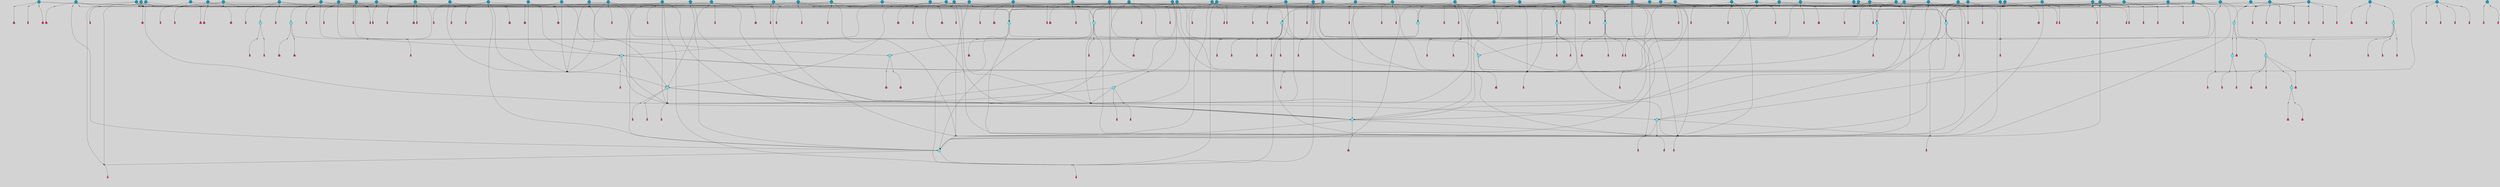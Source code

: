 // File exported with GEGELATI v1.3.1
// On the 2024-04-08 17:22:24
// With the File::TPGGraphDotExporter
digraph{
	graph[pad = "0.212, 0.055" bgcolor = lightgray]
	node[shape=circle style = filled label = ""]
		T3 [fillcolor="#66ddff"]
		T4 [fillcolor="#66ddff"]
		T7 [fillcolor="#66ddff"]
		T9 [fillcolor="#66ddff"]
		T11 [fillcolor="#66ddff"]
		T24 [fillcolor="#66ddff"]
		T27 [fillcolor="#66ddff"]
		T54 [fillcolor="#66ddff"]
		T82 [fillcolor="#66ddff"]
		T111 [fillcolor="#66ddff"]
		T129 [fillcolor="#66ddff"]
		T159 [fillcolor="#1199bb"]
		T164 [fillcolor="#66ddff"]
		T195 [fillcolor="#1199bb"]
		T198 [fillcolor="#66ddff"]
		T207 [fillcolor="#66ddff"]
		T212 [fillcolor="#66ddff"]
		T240 [fillcolor="#66ddff"]
		T249 [fillcolor="#1199bb"]
		T263 [fillcolor="#1199bb"]
		T267 [fillcolor="#66ddff"]
		T287 [fillcolor="#1199bb"]
		T292 [fillcolor="#1199bb"]
		T311 [fillcolor="#1199bb"]
		T315 [fillcolor="#1199bb"]
		T318 [fillcolor="#1199bb"]
		T319 [fillcolor="#1199bb"]
		T20 [fillcolor="#66ddff"]
		T321 [fillcolor="#66ddff"]
		T322 [fillcolor="#66ddff"]
		T323 [fillcolor="#66ddff"]
		T327 [fillcolor="#1199bb"]
		T332 [fillcolor="#1199bb"]
		T359 [fillcolor="#1199bb"]
		T378 [fillcolor="#1199bb"]
		T382 [fillcolor="#1199bb"]
		T384 [fillcolor="#1199bb"]
		T388 [fillcolor="#1199bb"]
		T389 [fillcolor="#1199bb"]
		T394 [fillcolor="#1199bb"]
		T395 [fillcolor="#1199bb"]
		T399 [fillcolor="#1199bb"]
		T404 [fillcolor="#66ddff"]
		T406 [fillcolor="#1199bb"]
		T407 [fillcolor="#1199bb"]
		T409 [fillcolor="#1199bb"]
		T410 [fillcolor="#1199bb"]
		T411 [fillcolor="#1199bb"]
		T412 [fillcolor="#1199bb"]
		T413 [fillcolor="#1199bb"]
		T414 [fillcolor="#1199bb"]
		T415 [fillcolor="#1199bb"]
		T342 [fillcolor="#1199bb"]
		T417 [fillcolor="#1199bb"]
		T418 [fillcolor="#1199bb"]
		T420 [fillcolor="#1199bb"]
		T421 [fillcolor="#1199bb"]
		T422 [fillcolor="#1199bb"]
		T427 [fillcolor="#1199bb"]
		T428 [fillcolor="#1199bb"]
		T429 [fillcolor="#66ddff"]
		T434 [fillcolor="#1199bb"]
		T438 [fillcolor="#1199bb"]
		T444 [fillcolor="#1199bb"]
		T448 [fillcolor="#1199bb"]
		T450 [fillcolor="#1199bb"]
		T452 [fillcolor="#1199bb"]
		T215 [fillcolor="#1199bb"]
		T454 [fillcolor="#1199bb"]
		T455 [fillcolor="#1199bb"]
		T457 [fillcolor="#1199bb"]
		T458 [fillcolor="#1199bb"]
		T461 [fillcolor="#1199bb"]
		T462 [fillcolor="#1199bb"]
		T463 [fillcolor="#1199bb"]
		T464 [fillcolor="#1199bb"]
		T465 [fillcolor="#1199bb"]
		T467 [fillcolor="#1199bb"]
		T468 [fillcolor="#1199bb"]
		T470 [fillcolor="#1199bb"]
		T472 [fillcolor="#1199bb"]
		T473 [fillcolor="#1199bb"]
		T481 [fillcolor="#1199bb"]
		T483 [fillcolor="#1199bb"]
		T484 [fillcolor="#1199bb"]
		T485 [fillcolor="#1199bb"]
		T487 [fillcolor="#1199bb"]
		T488 [fillcolor="#1199bb"]
		T489 [fillcolor="#1199bb"]
		T436 [fillcolor="#1199bb"]
		T491 [fillcolor="#1199bb"]
		T493 [fillcolor="#1199bb"]
		T494 [fillcolor="#1199bb"]
		T495 [fillcolor="#1199bb"]
		T496 [fillcolor="#1199bb"]
		T497 [fillcolor="#1199bb"]
		T498 [fillcolor="#1199bb"]
		T499 [fillcolor="#1199bb"]
		T500 [fillcolor="#1199bb"]
		T501 [fillcolor="#1199bb"]
		T502 [fillcolor="#1199bb"]
		T503 [fillcolor="#1199bb"]
		T504 [fillcolor="#1199bb"]
		P4555 [fillcolor="#cccccc" shape=point] //6|
		I4555 [shape=box style=invis label="6|1&2|6#1|7&#92;n10|7&2|0#1|5&#92;n9|4&0|1#2|2&#92;n8|6&0|0#1|0&#92;n"]
		P4555 -> I4555[style=invis]
		A3528 [fillcolor="#ff3366" shape=box margin=0.03 width=0 height=0 label="3"]
		T3 -> P4555 -> A3528
		P4556 [fillcolor="#cccccc" shape=point] //3|
		I4556 [shape=box style=invis label="7|6&2|4#0|2&#92;n10|3&2|7#1|4&#92;n11|6&0|4#0|1&#92;n7|1&0|0#2|6&#92;n7|6&0|3#2|6&#92;n4|0&2|6#0|1&#92;n4|4&2|5#0|2&#92;n4|6&0|4#2|7&#92;n10|0&2|3#1|5&#92;n2|6&0|5#0|2&#92;n1|0&2|3#0|7&#92;n1|6&2|0#0|5&#92;n6|2&0|1#0|7&#92;n9|2&0|3#2|7&#92;n5|3&0|6#0|6&#92;n1|7&2|5#2|3&#92;n8|1&2|7#0|6&#92;n1|0&2|5#2|1&#92;n7|1&2|2#2|5&#92;n7|4&2|6#0|3&#92;n"]
		P4556 -> I4556[style=invis]
		A3529 [fillcolor="#ff3366" shape=box margin=0.03 width=0 height=0 label="4"]
		T3 -> P4556 -> A3529
		P4557 [fillcolor="#cccccc" shape=point] //7|
		I4557 [shape=box style=invis label="0|2&2|4#2|6&#92;n5|3&0|6#0|1&#92;n4|7&2|6#0|5&#92;n7|6&0|7#0|5&#92;n10|7&2|2#1|1&#92;n"]
		P4557 -> I4557[style=invis]
		A3530 [fillcolor="#ff3366" shape=box margin=0.03 width=0 height=0 label="4"]
		T4 -> P4557 -> A3530
		P4558 [fillcolor="#cccccc" shape=point] //0|
		I4558 [shape=box style=invis label="2|5&0|1#0|6&#92;n6|1&2|2#2|7&#92;n8|0&0|3#1|4&#92;n4|3&2|5#2|4&#92;n8|1&2|4#0|0&#92;n6|6&0|1#2|6&#92;n11|7&2|4#2|5&#92;n6|2&2|4#0|2&#92;n8|5&2|4#2|4&#92;n2|1&2|1#2|2&#92;n2|7&2|5#2|6&#92;n9|7&0|5#0|4&#92;n1|2&0|5#2|6&#92;n4|2&2|3#2|7&#92;n3|3&2|1#0|2&#92;n"]
		P4558 -> I4558[style=invis]
		A3531 [fillcolor="#ff3366" shape=box margin=0.03 width=0 height=0 label="5"]
		T4 -> P4558 -> A3531
		P4559 [fillcolor="#cccccc" shape=point] //-3|
		I4559 [shape=box style=invis label="1|6&2|7#0|7&#92;n10|2&0|7#1|3&#92;n9|6&2|7#2|2&#92;n5|3&0|7#0|7&#92;n1|6&2|3#0|0&#92;n2|3&2|3#2|2&#92;n5|1&2|6#0|6&#92;n"]
		P4559 -> I4559[style=invis]
		A3532 [fillcolor="#ff3366" shape=box margin=0.03 width=0 height=0 label="7"]
		T7 -> P4559 -> A3532
		P4560 [fillcolor="#cccccc" shape=point] //5|
		I4560 [shape=box style=invis label="0|5&2|3#0|1&#92;n0|6&2|1#2|4&#92;n6|2&2|6#0|7&#92;n7|4&0|3#0|1&#92;n5|4&0|7#1|6&#92;n9|1&0|5#2|2&#92;n6|3&2|3#1|7&#92;n11|7&2|4#1|6&#92;n2|5&0|1#0|0&#92;n4|7&0|0#0|2&#92;n6|2&0|6#0|0&#92;n2|1&2|6#2|4&#92;n10|0&2|0#1|0&#92;n6|6&2|4#0|6&#92;n"]
		P4560 -> I4560[style=invis]
		A3533 [fillcolor="#ff3366" shape=box margin=0.03 width=0 height=0 label="8"]
		T7 -> P4560 -> A3533
		P4561 [fillcolor="#cccccc" shape=point] //-6|
		I4561 [shape=box style=invis label="11|1&0|7#2|0&#92;n10|4&0|1#1|0&#92;n4|3&2|4#2|1&#92;n0|5&2|0#0|0&#92;n6|1&0|0#0|3&#92;n8|2&2|0#0|4&#92;n11|4&2|0#1|6&#92;n7|0&2|6#2|3&#92;n5|3&2|6#2|0&#92;n2|0&2|0#0|4&#92;n"]
		P4561 -> I4561[style=invis]
		A3534 [fillcolor="#ff3366" shape=box margin=0.03 width=0 height=0 label="9"]
		T9 -> P4561 -> A3534
		P4562 [fillcolor="#cccccc" shape=point] //2|
		I4562 [shape=box style=invis label="6|3&2|7#1|4&#92;n8|6&0|0#2|5&#92;n2|1&0|2#0|3&#92;n8|7&0|6#0|4&#92;n2|1&2|0#0|1&#92;n0|0&2|2#2|3&#92;n6|6&0|7#2|1&#92;n6|1&0|7#2|6&#92;n5|4&2|7#0|4&#92;n0|3&0|4#2|0&#92;n11|0&2|0#2|5&#92;n4|5&2|5#2|4&#92;n5|7&0|6#0|4&#92;n9|7&2|5#0|3&#92;n5|4&2|1#0|3&#92;n5|3&0|1#1|7&#92;n0|4&0|3#2|5&#92;n"]
		P4562 -> I4562[style=invis]
		A3535 [fillcolor="#ff3366" shape=box margin=0.03 width=0 height=0 label="10"]
		T9 -> P4562 -> A3535
		P4563 [fillcolor="#cccccc" shape=point] //6|
		I4563 [shape=box style=invis label="3|0&2|7#2|2&#92;n3|2&0|4#2|5&#92;n5|1&0|2#1|0&#92;n8|7&0|1#2|0&#92;n8|5&0|3#0|6&#92;n0|2&0|2#2|3&#92;n1|5&2|5#0|5&#92;n5|6&0|6#0|7&#92;n6|7&0|0#2|6&#92;n1|2&2|3#0|0&#92;n7|7&2|3#0|4&#92;n0|7&2|7#0|6&#92;n1|0&2|2#2|7&#92;n4|4&0|1#0|0&#92;n"]
		P4563 -> I4563[style=invis]
		A3536 [fillcolor="#ff3366" shape=box margin=0.03 width=0 height=0 label="11"]
		T11 -> P4563 -> A3536
		P4564 [fillcolor="#cccccc" shape=point] //-4|
		I4564 [shape=box style=invis label="4|1&0|4#2|6&#92;n1|2&2|2#2|0&#92;n1|2&2|0#0|6&#92;n8|4&2|3#2|5&#92;n5|5&2|1#1|0&#92;n"]
		P4564 -> I4564[style=invis]
		A3537 [fillcolor="#ff3366" shape=box margin=0.03 width=0 height=0 label="12"]
		T11 -> P4564 -> A3537
		P4565 [fillcolor="#cccccc" shape=point] //-3|
		I4565 [shape=box style=invis label="8|1&2|3#0|5&#92;n0|6&0|5#0|5&#92;n3|7&2|1#0|6&#92;n3|5&0|1#0|0&#92;n9|5&2|0#0|4&#92;n3|5&0|2#0|3&#92;n10|6&2|4#1|0&#92;n9|4&2|7#2|6&#92;n1|7&2|5#2|2&#92;n"]
		P4565 -> I4565[style=invis]
		A3538 [fillcolor="#ff3366" shape=box margin=0.03 width=0 height=0 label="5"]
		T4 -> P4565 -> A3538
		P4566 [fillcolor="#cccccc" shape=point] //1|
		I4566 [shape=box style=invis label="5|1&0|6#2|7&#92;n2|4&0|4#2|2&#92;n0|6&0|5#0|4&#92;n10|6&2|5#1|6&#92;n9|3&0|1#1|7&#92;n10|3&2|2#1|0&#92;n5|0&0|0#2|1&#92;n11|3&2|3#1|5&#92;n10|3&0|1#1|0&#92;n2|4&0|1#0|1&#92;n0|2&0|3#2|4&#92;n9|2&2|1#2|5&#92;n11|7&2|6#2|6&#92;n"]
		P4566 -> I4566[style=invis]
		T24 -> P4566 -> T7
		P4567 [fillcolor="#cccccc" shape=point] //5|
		I4567 [shape=box style=invis label="3|0&2|0#0|1&#92;n3|0&0|7#0|1&#92;n5|3&0|2#2|6&#92;n4|4&2|4#2|6&#92;n11|2&0|7#1|6&#92;n2|7&2|2#2|5&#92;n9|3&2|6#2|7&#92;n7|7&0|0#0|4&#92;n6|1&2|4#2|3&#92;n5|4&2|0#1|6&#92;n1|3&0|7#0|4&#92;n"]
		P4567 -> I4567[style=invis]
		A3539 [fillcolor="#ff3366" shape=box margin=0.03 width=0 height=0 label="7"]
		T24 -> P4567 -> A3539
		P4568 [fillcolor="#cccccc" shape=point] //-2|
		I4568 [shape=box style=invis label="4|1&0|4#0|3&#92;n4|2&0|5#2|0&#92;n5|5&2|6#0|5&#92;n1|4&0|1#0|2&#92;n6|3&2|7#1|5&#92;n0|4&2|0#0|3&#92;n8|5&2|5#1|2&#92;n10|7&2|7#1|1&#92;n3|4&0|0#2|1&#92;n3|6&2|5#2|5&#92;n8|3&0|1#0|7&#92;n10|0&2|7#1|3&#92;n4|1&2|4#0|1&#92;n9|3&2|0#0|4&#92;n3|6&2|0#0|4&#92;n1|2&0|6#2|1&#92;n4|0&2|1#2|2&#92;n"]
		P4568 -> I4568[style=invis]
		A3540 [fillcolor="#ff3366" shape=box margin=0.03 width=0 height=0 label="14"]
		T24 -> P4568 -> A3540
		P4569 [fillcolor="#cccccc" shape=point] //2|
		I4569 [shape=box style=invis label="9|1&2|3#0|1&#92;n5|2&2|0#2|4&#92;n3|6&2|5#2|7&#92;n7|0&2|5#0|4&#92;n1|2&0|3#0|5&#92;n7|3&2|7#0|0&#92;n"]
		P4569 -> I4569[style=invis]
		A3541 [fillcolor="#ff3366" shape=box margin=0.03 width=0 height=0 label="2"]
		T27 -> P4569 -> A3541
		P4570 [fillcolor="#cccccc" shape=point] //-6|
		I4570 [shape=box style=invis label="7|5&0|4#0|4&#92;n11|0&2|5#2|1&#92;n"]
		P4570 -> I4570[style=invis]
		A3542 [fillcolor="#ff3366" shape=box margin=0.03 width=0 height=0 label="3"]
		T27 -> P4570 -> A3542
		T27 -> P4556
		T27 -> P4558
		P4571 [fillcolor="#cccccc" shape=point] //0|
		I4571 [shape=box style=invis label="4|0&0|3#2|7&#92;n10|2&0|3#1|7&#92;n3|5&0|2#0|3&#92;n4|5&0|0#2|1&#92;n10|7&2|0#1|2&#92;n5|3&2|3#1|6&#92;n9|5&2|0#0|4&#92;n5|4&2|7#0|2&#92;n10|3&2|7#1|4&#92;n7|2&0|1#2|6&#92;n8|6&0|5#0|5&#92;n8|7&2|3#0|5&#92;n2|6&2|4#0|0&#92;n"]
		P4571 -> I4571[style=invis]
		A3543 [fillcolor="#ff3366" shape=box margin=0.03 width=0 height=0 label="5"]
		T27 -> P4571 -> A3543
		P4572 [fillcolor="#cccccc" shape=point] //8|
		I4572 [shape=box style=invis label="9|0&0|1#2|0&#92;n10|1&2|5#1|4&#92;n8|2&2|6#0|4&#92;n2|4&2|5#2|3&#92;n4|2&2|2#0|2&#92;n7|5&0|2#0|0&#92;n8|2&2|1#1|3&#92;n8|7&0|7#2|1&#92;n1|1&0|0#0|7&#92;n5|6&2|5#1|0&#92;n6|6&2|5#0|0&#92;n11|4&0|3#2|6&#92;n4|2&2|4#0|7&#92;n5|6&0|1#2|0&#92;n11|3&0|2#0|7&#92;n"]
		P4572 -> I4572[style=invis]
		A3544 [fillcolor="#ff3366" shape=box margin=0.03 width=0 height=0 label="6"]
		T54 -> P4572 -> A3544
		T54 -> P4567
		P4573 [fillcolor="#cccccc" shape=point] //-10|
		I4573 [shape=box style=invis label="3|6&0|0#0|4&#92;n4|1&2|4#0|1&#92;n5|1&0|1#0|4&#92;n5|5&2|6#0|5&#92;n6|5&0|6#0|3&#92;n11|1&2|0#0|1&#92;n0|7&2|0#0|3&#92;n1|2&0|6#0|1&#92;n8|0&0|4#2|0&#92;n0|4&0|7#2|7&#92;n7|0&2|7#1|3&#92;n3|1&0|5#2|5&#92;n5|1&0|4#0|3&#92;n2|2&0|2#0|0&#92;n8|3&0|1#0|7&#92;n3|0&0|3#0|5&#92;n7|2&0|5#2|0&#92;n6|3&2|7#1|5&#92;n4|7&2|7#2|1&#92;n"]
		P4573 -> I4573[style=invis]
		A3545 [fillcolor="#ff3366" shape=box margin=0.03 width=0 height=0 label="14"]
		T54 -> P4573 -> A3545
		T54 -> P4560
		P4574 [fillcolor="#cccccc" shape=point] //6|
		I4574 [shape=box style=invis label="7|0&2|5#1|2&#92;n10|6&2|1#1|3&#92;n7|5&0|2#0|7&#92;n10|7&0|1#1|5&#92;n4|6&2|5#0|5&#92;n4|4&0|7#2|7&#92;n"]
		P4574 -> I4574[style=invis]
		A3546 [fillcolor="#ff3366" shape=box margin=0.03 width=0 height=0 label="7"]
		T82 -> P4574 -> A3546
		P4575 [fillcolor="#cccccc" shape=point] //6|
		I4575 [shape=box style=invis label="0|5&2|3#0|1&#92;n0|6&2|1#2|4&#92;n9|1&0|5#2|2&#92;n7|4&0|3#0|1&#92;n5|4&0|7#1|6&#92;n2|5&0|1#0|0&#92;n6|3&2|3#1|7&#92;n11|7&2|4#1|6&#92;n6|2&2|6#0|1&#92;n4|7&0|0#0|2&#92;n6|2&0|6#0|0&#92;n9|1&2|6#2|4&#92;n10|0&2|0#1|0&#92;n6|6&2|4#0|6&#92;n"]
		P4575 -> I4575[style=invis]
		A3547 [fillcolor="#ff3366" shape=box margin=0.03 width=0 height=0 label="8"]
		T82 -> P4575 -> A3547
		T82 -> P4561
		P4576 [fillcolor="#cccccc" shape=point] //-5|
		I4576 [shape=box style=invis label="0|0&2|3#0|2&#92;n10|5&0|6#1|3&#92;n7|3&0|6#2|3&#92;n3|4&0|6#0|6&#92;n10|5&0|2#1|1&#92;n5|0&0|1#0|3&#92;n6|6&2|5#1|5&#92;n7|4&0|2#1|7&#92;n5|7&0|1#2|5&#92;n1|5&0|0#0|3&#92;n7|5&2|1#2|6&#92;n9|0&0|2#0|0&#92;n4|0&2|4#0|0&#92;n4|6&0|0#2|3&#92;n3|1&0|6#2|5&#92;n7|7&2|1#2|3&#92;n9|4&2|2#0|6&#92;n"]
		P4576 -> I4576[style=invis]
		T111 -> P4576 -> T9
		P4577 [fillcolor="#cccccc" shape=point] //7|
		I4577 [shape=box style=invis label="7|4&2|1#2|0&#92;n4|1&2|4#2|3&#92;n5|0&2|0#2|2&#92;n6|1&2|4#2|6&#92;n"]
		P4577 -> I4577[style=invis]
		A3548 [fillcolor="#ff3366" shape=box margin=0.03 width=0 height=0 label="9"]
		T111 -> P4577 -> A3548
		P4578 [fillcolor="#cccccc" shape=point] //2|
		I4578 [shape=box style=invis label="3|0&2|0#0|1&#92;n11|2&0|7#1|6&#92;n8|7&2|4#0|5&#92;n5|3&0|2#2|6&#92;n4|4&2|4#2|6&#92;n3|0&0|7#0|1&#92;n2|7&2|2#2|5&#92;n9|3&2|6#2|7&#92;n7|7&0|0#0|4&#92;n6|1&2|4#1|3&#92;n5|4&2|0#1|6&#92;n1|3&0|7#0|4&#92;n"]
		P4578 -> I4578[style=invis]
		A3549 [fillcolor="#ff3366" shape=box margin=0.03 width=0 height=0 label="7"]
		T111 -> P4578 -> A3549
		T111 -> P4561
		T129 -> P4572
		T129 -> P4567
		P4579 [fillcolor="#cccccc" shape=point] //10|
		I4579 [shape=box style=invis label="4|5&2|7#2|1&#92;n1|7&2|3#0|6&#92;n3|5&2|2#0|3&#92;n10|3&0|7#1|4&#92;n7|1&0|4#2|6&#92;n10|2&0|3#1|7&#92;n9|5&2|0#0|4&#92;n4|0&0|3#2|7&#92;n11|4&2|6#1|2&#92;n5|4&2|7#0|2&#92;n2|6&2|4#0|0&#92;n6|5&0|7#2|1&#92;n5|3&2|3#1|6&#92;n10|7&2|0#1|2&#92;n"]
		P4579 -> I4579[style=invis]
		A3550 [fillcolor="#ff3366" shape=box margin=0.03 width=0 height=0 label="5"]
		T129 -> P4579 -> A3550
		P4580 [fillcolor="#cccccc" shape=point] //5|
		I4580 [shape=box style=invis label="9|4&2|3#1|3&#92;n0|4&2|4#0|5&#92;n6|1&2|6#2|5&#92;n4|0&0|5#2|0&#92;n"]
		P4580 -> I4580[style=invis]
		A3551 [fillcolor="#ff3366" shape=box margin=0.03 width=0 height=0 label="7"]
		T129 -> P4580 -> A3551
		P4581 [fillcolor="#cccccc" shape=point] //6|
		I4581 [shape=box style=invis label="9|4&2|7#0|6&#92;n8|4&0|1#1|0&#92;n1|3&0|0#2|1&#92;n2|4&0|6#2|2&#92;n5|1&2|5#0|7&#92;n3|0&0|3#2|6&#92;n2|2&2|6#0|2&#92;n8|4&0|4#2|2&#92;n5|1&2|4#0|3&#92;n9|4&0|6#0|6&#92;n5|0&2|2#1|5&#92;n11|7&0|0#1|1&#92;n0|4&0|3#0|3&#92;n7|7&2|4#2|5&#92;n1|5&0|1#2|1&#92;n"]
		P4581 -> I4581[style=invis]
		A3552 [fillcolor="#ff3366" shape=box margin=0.03 width=0 height=0 label="1"]
		T129 -> P4581 -> A3552
		P4582 [fillcolor="#cccccc" shape=point] //7|
		I4582 [shape=box style=invis label="7|0&2|1#2|0&#92;n9|7&2|1#1|7&#92;n8|2&0|1#1|0&#92;n6|6&0|2#1|1&#92;n2|2&0|5#0|0&#92;n5|7&0|0#2|1&#92;n5|1&2|5#1|5&#92;n4|7&2|4#2|3&#92;n10|5&2|2#1|5&#92;n1|3&2|2#2|0&#92;n10|2&2|6#1|5&#92;n"]
		P4582 -> I4582[style=invis]
		A3553 [fillcolor="#ff3366" shape=box margin=0.03 width=0 height=0 label="1"]
		T159 -> P4582 -> A3553
		P4583 [fillcolor="#cccccc" shape=point] //7|
		I4583 [shape=box style=invis label="7|4&2|7#0|4&#92;n4|6&0|1#2|5&#92;n2|1&2|3#0|0&#92;n4|3&2|0#0|1&#92;n0|0&2|7#2|7&#92;n7|7&0|5#2|3&#92;n5|0&2|1#2|2&#92;n10|0&0|4#1|2&#92;n4|4&0|7#0|0&#92;n6|7&0|2#0|1&#92;n1|4&2|5#0|4&#92;n"]
		P4583 -> I4583[style=invis]
		A3554 [fillcolor="#ff3366" shape=box margin=0.03 width=0 height=0 label="0"]
		T159 -> P4583 -> A3554
		P4584 [fillcolor="#cccccc" shape=point] //5|
		I4584 [shape=box style=invis label="0|5&2|3#0|1&#92;n0|6&2|1#2|4&#92;n6|2&2|6#0|7&#92;n9|0&2|7#1|1&#92;n7|4&0|3#0|1&#92;n11|7&2|4#1|6&#92;n9|1&0|5#2|2&#92;n5|4&0|7#1|6&#92;n2|5&0|1#0|0&#92;n4|7&0|0#0|2&#92;n6|2&0|6#0|0&#92;n2|1&2|6#2|4&#92;n10|0&0|0#1|0&#92;n6|6&2|4#0|6&#92;n"]
		P4584 -> I4584[style=invis]
		T159 -> P4584 -> T129
		T164 -> P4558
		P4585 [fillcolor="#cccccc" shape=point] //-1|
		I4585 [shape=box style=invis label="6|4&0|4#2|4&#92;n4|5&2|5#2|4&#92;n9|7&2|5#0|3&#92;n3|7&2|6#0|6&#92;n8|7&0|6#0|4&#92;n2|1&2|0#0|1&#92;n8|6&0|0#2|5&#92;n2|1&0|2#0|3&#92;n6|1&0|7#2|6&#92;n6|3&0|1#1|6&#92;n5|4&2|7#0|4&#92;n0|7&0|4#2|0&#92;n11|0&2|0#2|5&#92;n3|7&2|0#2|7&#92;n8|3&2|7#1|4&#92;n5|7&0|6#0|4&#92;n0|0&2|3#2|3&#92;n5|4&2|1#0|3&#92;n0|4&0|3#2|5&#92;n"]
		P4585 -> I4585[style=invis]
		A3555 [fillcolor="#ff3366" shape=box margin=0.03 width=0 height=0 label="10"]
		T164 -> P4585 -> A3555
		P4586 [fillcolor="#cccccc" shape=point] //-7|
		I4586 [shape=box style=invis label="6|1&0|2#0|3&#92;n1|2&0|1#2|0&#92;n10|3&2|2#1|1&#92;n0|1&0|2#0|7&#92;n4|6&2|7#2|4&#92;n6|0&2|7#0|6&#92;n"]
		P4586 -> I4586[style=invis]
		A3556 [fillcolor="#ff3366" shape=box margin=0.03 width=0 height=0 label="7"]
		T164 -> P4586 -> A3556
		P4587 [fillcolor="#cccccc" shape=point] //-6|
		I4587 [shape=box style=invis label="11|7&0|1#0|6&#92;n3|5&0|1#0|3&#92;n1|5&0|5#0|6&#92;n1|7&2|5#2|2&#92;n0|0&0|2#2|2&#92;n4|4&0|1#0|5&#92;n6|4&2|2#0|2&#92;n0|6&2|5#0|5&#92;n0|3&2|2#2|6&#92;n"]
		P4587 -> I4587[style=invis]
		A3557 [fillcolor="#ff3366" shape=box margin=0.03 width=0 height=0 label="5"]
		T164 -> P4587 -> A3557
		P4588 [fillcolor="#cccccc" shape=point] //4|
		I4588 [shape=box style=invis label="4|3&0|6#0|3&#92;n5|7&2|3#2|2&#92;n5|6&0|7#1|2&#92;n1|4&2|6#0|3&#92;n8|4&2|1#2|5&#92;n9|5&2|4#1|4&#92;n2|4&0|5#0|7&#92;n10|0&0|6#1|3&#92;n3|0&0|6#0|2&#92;n2|7&2|7#2|6&#92;n5|2&0|5#1|5&#92;n10|4&2|5#1|7&#92;n4|0&0|4#2|4&#92;n11|1&0|4#2|6&#92;n10|6&2|0#1|4&#92;n9|7&0|3#1|4&#92;n4|5&2|7#0|6&#92;n11|5&2|6#2|3&#92;n0|3&0|5#0|1&#92;n"]
		P4588 -> I4588[style=invis]
		A3558 [fillcolor="#ff3366" shape=box margin=0.03 width=0 height=0 label="13"]
		T164 -> P4588 -> A3558
		P4589 [fillcolor="#cccccc" shape=point] //5|
		I4589 [shape=box style=invis label="3|0&2|0#2|1&#92;n3|0&0|7#0|1&#92;n5|3&0|2#2|6&#92;n4|4&2|4#2|6&#92;n5|4&2|0#1|6&#92;n2|7&2|2#2|5&#92;n1|3&0|7#0|4&#92;n11|6&2|2#0|7&#92;n7|7&0|0#0|4&#92;n6|1&2|4#2|3&#92;n11|0&0|7#1|6&#92;n9|3&2|6#2|7&#92;n"]
		P4589 -> I4589[style=invis]
		A3559 [fillcolor="#ff3366" shape=box margin=0.03 width=0 height=0 label="7"]
		T195 -> P4589 -> A3559
		P4590 [fillcolor="#cccccc" shape=point] //4|
		I4590 [shape=box style=invis label="7|1&0|6#0|1&#92;n6|7&2|7#1|7&#92;n10|1&2|1#1|1&#92;n9|6&2|2#1|4&#92;n4|7&0|4#2|2&#92;n9|6&0|5#1|1&#92;n10|0&2|6#1|6&#92;n5|1&0|1#2|3&#92;n10|1&0|5#1|0&#92;n3|4&2|3#0|0&#92;n8|2&0|5#2|4&#92;n1|6&2|0#0|0&#92;n2|3&0|1#2|6&#92;n5|2&2|2#1|6&#92;n2|2&0|1#2|1&#92;n3|1&2|7#0|3&#92;n6|7&2|3#0|4&#92;n"]
		P4590 -> I4590[style=invis]
		A3560 [fillcolor="#ff3366" shape=box margin=0.03 width=0 height=0 label="10"]
		T195 -> P4590 -> A3560
		P4591 [fillcolor="#cccccc" shape=point] //-4|
		I4591 [shape=box style=invis label="0|4&0|0#2|7&#92;n8|5&2|4#2|4&#92;n4|3&2|5#2|4&#92;n11|7&2|2#2|5&#92;n6|5&2|2#2|7&#92;n3|2&0|7#0|7&#92;n3|3&2|1#0|3&#92;n2|6&0|3#2|5&#92;n0|1&2|6#2|2&#92;n8|2&0|0#1|6&#92;n0|7&0|5#0|4&#92;n9|5&0|3#2|7&#92;n2|7&2|5#2|6&#92;n9|0&2|0#0|1&#92;n1|2&2|4#0|2&#92;n"]
		P4591 -> I4591[style=invis]
		T195 -> P4591 -> T27
		T195 -> P4583
		P4592 [fillcolor="#cccccc" shape=point] //-3|
		I4592 [shape=box style=invis label="0|0&2|7#2|7&#92;n4|6&0|2#2|5&#92;n2|1&2|3#0|0&#92;n4|3&2|0#0|1&#92;n7|4&2|7#0|4&#92;n5|0&2|1#2|2&#92;n10|0&0|4#1|2&#92;n4|4&0|7#0|0&#92;n6|7&0|2#0|1&#92;n1|4&2|5#0|4&#92;n"]
		P4592 -> I4592[style=invis]
		A3561 [fillcolor="#ff3366" shape=box margin=0.03 width=0 height=0 label="0"]
		T198 -> P4592 -> A3561
		P4593 [fillcolor="#cccccc" shape=point] //-3|
		I4593 [shape=box style=invis label="3|7&0|0#0|2&#92;n11|5&0|1#1|1&#92;n4|1&0|6#2|6&#92;n4|0&0|1#0|5&#92;n"]
		P4593 -> I4593[style=invis]
		T198 -> P4593 -> T24
		T198 -> P4567
		P4594 [fillcolor="#cccccc" shape=point] //-2|
		I4594 [shape=box style=invis label="5|2&2|0#2|4&#92;n9|1&2|3#0|1&#92;n3|6&2|5#2|7&#92;n7|0&2|1#0|4&#92;n1|2&0|3#0|5&#92;n7|3&2|7#0|0&#92;n"]
		P4594 -> I4594[style=invis]
		A3562 [fillcolor="#ff3366" shape=box margin=0.03 width=0 height=0 label="2"]
		T198 -> P4594 -> A3562
		P4595 [fillcolor="#cccccc" shape=point] //-9|
		I4595 [shape=box style=invis label="4|1&0|4#2|6&#92;n11|0&2|0#0|6&#92;n8|4&2|3#2|5&#92;n6|0&0|3#0|1&#92;n"]
		P4595 -> I4595[style=invis]
		T198 -> P4595 -> T11
		T207 -> P4582
		T207 -> P4593
		P4596 [fillcolor="#cccccc" shape=point] //5|
		I4596 [shape=box style=invis label="8|1&2|6#0|6&#92;n3|0&0|7#0|1&#92;n11|3&0|2#2|6&#92;n4|4&2|4#2|6&#92;n11|2&0|7#1|6&#92;n2|7&2|2#2|5&#92;n7|7&0|0#0|4&#92;n6|1&2|4#2|3&#92;n5|4&2|0#1|6&#92;n3|0&2|0#0|1&#92;n1|3&0|7#0|4&#92;n"]
		P4596 -> I4596[style=invis]
		A3563 [fillcolor="#ff3366" shape=box margin=0.03 width=0 height=0 label="7"]
		T207 -> P4596 -> A3563
		P4597 [fillcolor="#cccccc" shape=point] //5|
		I4597 [shape=box style=invis label="10|4&2|6#1|2&#92;n8|4&0|1#1|0&#92;n0|4&2|6#0|0&#92;n8|4&2|5#2|1&#92;n7|5&2|5#1|0&#92;n3|6&0|6#2|2&#92;n1|7&0|7#0|5&#92;n2|0&0|7#2|4&#92;n9|4&2|6#2|7&#92;n2|6&2|2#0|0&#92;n11|7&2|7#0|7&#92;n5|5&0|0#0|1&#92;n10|1&0|0#1|0&#92;n7|3&0|1#2|5&#92;n9|2&2|7#1|5&#92;n9|0&2|5#1|2&#92;n1|6&2|4#2|2&#92;n3|3&2|2#0|7&#92;n1|6&2|0#0|0&#92;n6|4&2|6#1|0&#92;n"]
		P4597 -> I4597[style=invis]
		A3564 [fillcolor="#ff3366" shape=box margin=0.03 width=0 height=0 label="1"]
		T207 -> P4597 -> A3564
		P4598 [fillcolor="#cccccc" shape=point] //7|
		I4598 [shape=box style=invis label="6|1&2|6#2|7&#92;n7|0&2|4#2|3&#92;n3|3&0|7#0|6&#92;n5|4&0|2#2|4&#92;n8|5&2|6#2|7&#92;n0|0&2|3#0|3&#92;n5|4&2|4#2|6&#92;n"]
		P4598 -> I4598[style=invis]
		T207 -> P4598 -> T4
		P4599 [fillcolor="#cccccc" shape=point] //6|
		I4599 [shape=box style=invis label="9|4&2|7#0|6&#92;n8|4&0|1#1|0&#92;n1|3&0|0#2|1&#92;n2|4&0|6#2|2&#92;n5|1&2|5#0|7&#92;n3|0&0|3#2|6&#92;n2|2&2|6#0|2&#92;n8|4&0|4#2|2&#92;n5|1&2|4#0|3&#92;n9|4&0|6#0|6&#92;n5|0&2|2#1|5&#92;n11|7&0|0#1|1&#92;n0|4&0|3#0|3&#92;n7|7&2|4#2|5&#92;n1|5&0|1#2|1&#92;n"]
		P4599 -> I4599[style=invis]
		A3565 [fillcolor="#ff3366" shape=box margin=0.03 width=0 height=0 label="1"]
		T212 -> P4599 -> A3565
		P4600 [fillcolor="#cccccc" shape=point] //5|
		I4600 [shape=box style=invis label="3|0&2|0#0|1&#92;n3|0&0|7#0|1&#92;n5|3&0|2#2|6&#92;n4|4&2|4#2|6&#92;n11|2&0|7#1|6&#92;n2|7&2|2#2|5&#92;n9|3&2|6#2|7&#92;n7|7&0|0#0|4&#92;n6|1&2|4#2|3&#92;n5|4&2|0#1|6&#92;n1|3&0|7#0|4&#92;n"]
		P4600 -> I4600[style=invis]
		A3566 [fillcolor="#ff3366" shape=box margin=0.03 width=0 height=0 label="7"]
		T212 -> P4600 -> A3566
		P4601 [fillcolor="#cccccc" shape=point] //8|
		I4601 [shape=box style=invis label="9|0&0|1#2|0&#92;n10|1&2|5#1|4&#92;n8|2&2|6#0|4&#92;n2|4&2|5#2|3&#92;n4|2&2|2#0|2&#92;n7|5&0|2#0|0&#92;n8|2&2|1#1|3&#92;n8|7&0|7#2|1&#92;n1|1&0|0#0|7&#92;n5|6&2|5#1|0&#92;n6|6&2|5#0|0&#92;n11|4&0|3#2|6&#92;n4|2&2|4#0|7&#92;n5|6&0|1#2|0&#92;n11|3&0|2#0|7&#92;n"]
		P4601 -> I4601[style=invis]
		A3567 [fillcolor="#ff3366" shape=box margin=0.03 width=0 height=0 label="6"]
		T212 -> P4601 -> A3567
		P4602 [fillcolor="#cccccc" shape=point] //5|
		I4602 [shape=box style=invis label="9|4&2|3#1|3&#92;n0|4&2|4#0|5&#92;n6|1&2|6#2|5&#92;n4|0&0|5#2|0&#92;n"]
		P4602 -> I4602[style=invis]
		A3568 [fillcolor="#ff3366" shape=box margin=0.03 width=0 height=0 label="7"]
		T212 -> P4602 -> A3568
		P4603 [fillcolor="#cccccc" shape=point] //10|
		I4603 [shape=box style=invis label="4|5&2|7#2|1&#92;n1|7&2|3#0|6&#92;n3|5&2|2#0|3&#92;n10|3&0|7#1|4&#92;n7|1&0|4#2|6&#92;n10|2&0|3#1|7&#92;n9|5&2|0#0|4&#92;n4|0&0|3#2|7&#92;n11|4&2|6#1|2&#92;n5|4&2|7#0|2&#92;n2|6&2|4#0|0&#92;n6|5&0|7#2|1&#92;n5|3&2|3#1|6&#92;n10|7&2|0#1|2&#92;n"]
		P4603 -> I4603[style=invis]
		A3569 [fillcolor="#ff3366" shape=box margin=0.03 width=0 height=0 label="5"]
		T212 -> P4603 -> A3569
		T240 -> P4582
		P4604 [fillcolor="#cccccc" shape=point] //7|
		I4604 [shape=box style=invis label="7|4&2|7#0|4&#92;n1|4&2|5#0|4&#92;n2|1&2|3#0|0&#92;n4|3&2|0#0|1&#92;n0|0&2|7#2|7&#92;n7|7&0|5#2|3&#92;n5|0&2|1#2|2&#92;n6|6&2|5#0|2&#92;n5|0&0|4#1|2&#92;n4|4&0|7#0|0&#92;n6|7&0|2#0|1&#92;n4|6&0|1#2|5&#92;n"]
		P4604 -> I4604[style=invis]
		A3570 [fillcolor="#ff3366" shape=box margin=0.03 width=0 height=0 label="0"]
		T240 -> P4604 -> A3570
		T240 -> P4593
		P4605 [fillcolor="#cccccc" shape=point] //1|
		I4605 [shape=box style=invis label="3|2&2|4#2|5&#92;n2|5&0|1#0|6&#92;n6|2&2|4#0|2&#92;n3|3&2|1#0|2&#92;n3|3&2|1#2|7&#92;n8|1&2|4#0|2&#92;n4|3&2|5#2|4&#92;n4|2&2|3#2|7&#92;n6|1&2|2#2|7&#92;n9|3&2|7#2|0&#92;n6|7&0|3#0|3&#92;n8|5&2|4#2|4&#92;n9|1&2|0#2|2&#92;n2|7&2|5#2|6&#92;n1|2&0|5#0|6&#92;n6|6&0|1#2|6&#92;n8|0&0|3#1|4&#92;n"]
		P4605 -> I4605[style=invis]
		A3571 [fillcolor="#ff3366" shape=box margin=0.03 width=0 height=0 label="5"]
		T240 -> P4605 -> A3571
		P4606 [fillcolor="#cccccc" shape=point] //8|
		I4606 [shape=box style=invis label="5|4&2|1#1|0&#92;n3|0&0|3#2|0&#92;n3|7&2|2#0|6&#92;n6|6&0|2#2|4&#92;n0|0&0|2#0|6&#92;n"]
		P4606 -> I4606[style=invis]
		T249 -> P4606 -> T164
		T249 -> P4589
		T249 -> P4583
		T249 -> P4567
		P4607 [fillcolor="#cccccc" shape=point] //10|
		I4607 [shape=box style=invis label="6|1&2|4#2|3&#92;n3|0&0|7#0|1&#92;n5|3&0|2#2|6&#92;n4|4&0|4#2|6&#92;n5|4&2|0#1|6&#92;n10|5&0|6#1|5&#92;n2|5&2|1#2|2&#92;n1|3&0|7#0|4&#92;n3|0&2|0#0|1&#92;n11|2&0|5#1|6&#92;n9|3&2|6#2|7&#92;n7|7&0|0#0|4&#92;n"]
		P4607 -> I4607[style=invis]
		A3572 [fillcolor="#ff3366" shape=box margin=0.03 width=0 height=0 label="7"]
		T249 -> P4607 -> A3572
		P4608 [fillcolor="#cccccc" shape=point] //-2|
		I4608 [shape=box style=invis label="11|7&2|0#1|7&#92;n4|3&0|1#2|5&#92;n0|4&2|4#2|7&#92;n1|6&0|0#0|4&#92;n4|0&0|0#0|5&#92;n0|6&2|3#2|0&#92;n9|6&2|5#1|3&#92;n0|7&2|1#2|5&#92;n4|4&0|5#0|1&#92;n10|4&0|0#1|0&#92;n"]
		P4608 -> I4608[style=invis]
		A3573 [fillcolor="#ff3366" shape=box margin=0.03 width=0 height=0 label="12"]
		T263 -> P4608 -> A3573
		P4609 [fillcolor="#cccccc" shape=point] //-3|
		I4609 [shape=box style=invis label="7|2&2|4#0|2&#92;n4|1&2|6#0|1&#92;n11|6&0|4#0|1&#92;n7|1&0|0#2|6&#92;n6|2&0|1#0|7&#92;n10|3&2|7#1|4&#92;n3|5&2|3#0|1&#92;n4|4&2|5#0|2&#92;n4|6&0|4#2|7&#92;n2|5&0|5#0|2&#92;n10|0&2|3#1|4&#92;n0|1&2|7#0|6&#92;n7|6&0|3#2|6&#92;n1|3&0|6#2|0&#92;n5|3&0|6#0|6&#92;n1|4&2|5#2|3&#92;n1|6&2|0#0|5&#92;n9|2&0|3#2|7&#92;n7|1&2|2#2|5&#92;n"]
		P4609 -> I4609[style=invis]
		T263 -> P4609 -> T207
		P4610 [fillcolor="#cccccc" shape=point] //2|
		I4610 [shape=box style=invis label="4|1&0|4#2|6&#92;n5|5&2|1#1|0&#92;n1|0&2|0#0|6&#92;n8|4&2|3#2|5&#92;n"]
		P4610 -> I4610[style=invis]
		T263 -> P4610 -> T11
		T267 -> P4582
		T267 -> P4583
		T267 -> P4609
		P4611 [fillcolor="#cccccc" shape=point] //5|
		I4611 [shape=box style=invis label="1|6&2|7#0|7&#92;n9|2&2|7#2|3&#92;n10|2&0|7#1|3&#92;n0|0&2|7#2|2&#92;n1|6&2|3#0|0&#92;n2|3&2|3#2|2&#92;n"]
		P4611 -> I4611[style=invis]
		A3574 [fillcolor="#ff3366" shape=box margin=0.03 width=0 height=0 label="7"]
		T267 -> P4611 -> A3574
		P4612 [fillcolor="#cccccc" shape=point] //-6|
		I4612 [shape=box style=invis label="6|0&0|5#2|5&#92;n0|3&2|1#2|1&#92;n"]
		P4612 -> I4612[style=invis]
		A3575 [fillcolor="#ff3366" shape=box margin=0.03 width=0 height=0 label="3"]
		T267 -> P4612 -> A3575
		P4613 [fillcolor="#cccccc" shape=point] //2|
		I4613 [shape=box style=invis label="1|7&0|0#2|1&#92;n11|7&2|0#1|3&#92;n4|3&0|1#0|5&#92;n1|6&2|4#2|4&#92;n8|6&2|4#0|0&#92;n2|7&2|5#2|6&#92;n9|6&2|3#2|2&#92;n10|4&2|0#1|0&#92;n9|0&2|5#1|3&#92;n6|1&2|6#2|7&#92;n4|4&0|5#0|1&#92;n"]
		P4613 -> I4613[style=invis]
		A3576 [fillcolor="#ff3366" shape=box margin=0.03 width=0 height=0 label="12"]
		T287 -> P4613 -> A3576
		P4614 [fillcolor="#cccccc" shape=point] //-10|
		I4614 [shape=box style=invis label="9|6&0|2#2|6&#92;n11|0&2|6#1|5&#92;n10|6&0|7#1|5&#92;n3|0&0|6#0|7&#92;n9|4&2|6#0|3&#92;n10|6&2|4#1|6&#92;n"]
		P4614 -> I4614[style=invis]
		A3577 [fillcolor="#ff3366" shape=box margin=0.03 width=0 height=0 label="4"]
		T287 -> P4614 -> A3577
		P4615 [fillcolor="#cccccc" shape=point] //7|
		I4615 [shape=box style=invis label="7|2&0|4#1|3&#92;n7|7&0|0#0|4&#92;n4|4&2|4#2|6&#92;n2|3&2|2#2|5&#92;n8|0&0|2#2|1&#92;n9|3&2|6#2|7&#92;n6|4&2|4#2|3&#92;n3|3&2|0#0|1&#92;n6|4&2|0#1|6&#92;n5|3&0|7#0|4&#92;n"]
		P4615 -> I4615[style=invis]
		A3578 [fillcolor="#ff3366" shape=box margin=0.03 width=0 height=0 label="7"]
		T287 -> P4615 -> A3578
		P4616 [fillcolor="#cccccc" shape=point] //-6|
		I4616 [shape=box style=invis label="9|0&2|0#0|1&#92;n3|2&0|2#0|3&#92;n5|4&0|5#1|7&#92;n2|1&0|4#0|3&#92;n9|2&2|0#2|4&#92;n7|6&0|4#0|2&#92;n2|3&0|6#2|6&#92;n1|2&0|3#2|0&#92;n"]
		P4616 -> I4616[style=invis]
		T287 -> P4616 -> T54
		P4617 [fillcolor="#cccccc" shape=point] //-5|
		I4617 [shape=box style=invis label="10|6&2|5#1|6&#92;n9|3&0|1#1|7&#92;n2|4&0|1#0|1&#92;n11|3&0|7#1|6&#92;n5|1&0|6#2|7&#92;n8|0&0|0#0|1&#92;n0|6&0|7#0|4&#92;n6|7&2|6#2|6&#92;n11|0&2|3#0|5&#92;n"]
		P4617 -> I4617[style=invis]
		T287 -> P4617 -> T7
		P4618 [fillcolor="#cccccc" shape=point] //-8|
		I4618 [shape=box style=invis label="0|4&0|3#2|5&#92;n2|1&0|2#2|3&#92;n8|7&0|6#0|4&#92;n0|4&2|4#0|1&#92;n9|4&2|5#0|3&#92;n0|0&2|7#2|3&#92;n4|5&2|5#2|4&#92;n5|7&0|6#0|4&#92;n5|4&2|7#0|4&#92;n0|3&0|4#2|0&#92;n6|3&2|2#1|4&#92;n11|7&2|0#2|5&#92;n6|1&0|7#2|5&#92;n5|3&0|1#1|7&#92;n2|0&2|0#0|1&#92;n6|6&0|7#2|1&#92;n"]
		P4618 -> I4618[style=invis]
		A3579 [fillcolor="#ff3366" shape=box margin=0.03 width=0 height=0 label="10"]
		T292 -> P4618 -> A3579
		P4619 [fillcolor="#cccccc" shape=point] //-4|
		I4619 [shape=box style=invis label="0|7&2|5#0|4&#92;n8|5&0|5#2|7&#92;n5|6&0|7#0|4&#92;n7|0&0|5#2|1&#92;n10|6&2|1#1|2&#92;n0|0&2|1#0|6&#92;n8|4&0|5#0|6&#92;n4|2&0|5#2|4&#92;n"]
		P4619 -> I4619[style=invis]
		A3580 [fillcolor="#ff3366" shape=box margin=0.03 width=0 height=0 label="5"]
		T292 -> P4619 -> A3580
		P4620 [fillcolor="#cccccc" shape=point] //5|
		I4620 [shape=box style=invis label="9|6&0|6#0|5&#92;n7|3&0|3#2|2&#92;n1|4&2|0#0|4&#92;n9|2&0|0#1|7&#92;n0|4&0|4#2|0&#92;n4|0&2|2#0|1&#92;n6|7&0|4#0|3&#92;n4|4&0|5#0|1&#92;n6|6&0|7#1|3&#92;n3|0&2|5#2|4&#92;n6|4&2|4#2|3&#92;n"]
		P4620 -> I4620[style=invis]
		A3581 [fillcolor="#ff3366" shape=box margin=0.03 width=0 height=0 label="9"]
		T292 -> P4620 -> A3581
		P4621 [fillcolor="#cccccc" shape=point] //-3|
		I4621 [shape=box style=invis label="6|3&2|4#1|4&#92;n5|3&0|1#1|7&#92;n2|1&0|2#2|3&#92;n8|7&0|6#0|4&#92;n2|1&2|0#0|1&#92;n0|0&2|2#2|3&#92;n6|1&0|7#2|6&#92;n5|7&0|2#0|4&#92;n0|3&0|4#2|0&#92;n11|0&2|0#2|5&#92;n6|0&2|0#1|4&#92;n8|6&0|2#2|5&#92;n5|4&2|1#0|3&#92;n9|7&2|5#0|3&#92;n5|4&2|7#0|4&#92;n"]
		P4621 -> I4621[style=invis]
		A3582 [fillcolor="#ff3366" shape=box margin=0.03 width=0 height=0 label="10"]
		T292 -> P4621 -> A3582
		P4622 [fillcolor="#cccccc" shape=point] //3|
		I4622 [shape=box style=invis label="9|0&0|1#2|2&#92;n8|6&0|0#1|0&#92;n8|2&0|2#2|4&#92;n3|5&0|1#0|5&#92;n0|0&0|6#2|7&#92;n"]
		P4622 -> I4622[style=invis]
		A3583 [fillcolor="#ff3366" shape=box margin=0.03 width=0 height=0 label="3"]
		T292 -> P4622 -> A3583
		P4623 [fillcolor="#cccccc" shape=point] //5|
		I4623 [shape=box style=invis label="0|5&2|3#0|1&#92;n0|6&2|1#2|4&#92;n6|2&2|6#0|7&#92;n9|0&2|7#1|1&#92;n7|4&0|3#0|1&#92;n11|7&2|4#1|6&#92;n9|1&0|5#2|2&#92;n5|4&0|7#1|6&#92;n2|5&0|1#0|0&#92;n4|7&0|0#0|2&#92;n6|2&0|6#0|0&#92;n2|1&2|6#2|4&#92;n10|0&0|0#1|0&#92;n6|6&2|4#0|6&#92;n"]
		P4623 -> I4623[style=invis]
		T311 -> P4623 -> T212
		P4624 [fillcolor="#cccccc" shape=point] //3|
		I4624 [shape=box style=invis label="11|7&2|3#2|2&#92;n7|7&0|5#2|3&#92;n4|6&0|1#2|5&#92;n2|1&2|3#2|0&#92;n4|3&2|0#0|1&#92;n0|0&2|7#2|7&#92;n7|4&2|7#0|4&#92;n5|0&2|1#2|2&#92;n10|0&0|4#1|2&#92;n6|7&0|2#0|1&#92;n1|4&2|5#0|4&#92;n"]
		P4624 -> I4624[style=invis]
		A3584 [fillcolor="#ff3366" shape=box margin=0.03 width=0 height=0 label="0"]
		T311 -> P4624 -> A3584
		P4625 [fillcolor="#cccccc" shape=point] //3|
		I4625 [shape=box style=invis label="5|4&2|7#0|4&#92;n0|4&0|3#2|5&#92;n8|6&0|0#2|5&#92;n2|1&0|2#0|3&#92;n9|7&0|6#0|4&#92;n0|0&2|2#2|3&#92;n6|6&0|7#2|1&#92;n6|1&0|7#2|6&#92;n0|3&0|4#2|0&#92;n11|0&2|0#2|5&#92;n4|5&2|5#2|4&#92;n5|3&0|1#1|7&#92;n9|7&2|2#0|3&#92;n5|4&2|1#0|3&#92;n5|0&0|6#0|4&#92;n0|0&0|1#2|0&#92;n"]
		P4625 -> I4625[style=invis]
		A3585 [fillcolor="#ff3366" shape=box margin=0.03 width=0 height=0 label="10"]
		T311 -> P4625 -> A3585
		P4626 [fillcolor="#cccccc" shape=point] //-1|
		I4626 [shape=box style=invis label="11|7&2|0#1|7&#92;n1|5&2|4#2|4&#92;n4|3&0|1#0|5&#92;n1|6&0|0#0|4&#92;n8|6&2|4#0|0&#92;n4|0&0|0#0|5&#92;n10|4&2|0#1|0&#92;n9|6&2|5#1|3&#92;n0|7&2|1#0|5&#92;n0|6&2|3#2|0&#92;n4|4&0|5#0|1&#92;n"]
		P4626 -> I4626[style=invis]
		A3586 [fillcolor="#ff3366" shape=box margin=0.03 width=0 height=0 label="12"]
		T315 -> P4626 -> A3586
		P4627 [fillcolor="#cccccc" shape=point] //0|
		I4627 [shape=box style=invis label="0|4&2|3#2|4&#92;n8|1&2|4#0|1&#92;n10|5&2|6#1|2&#92;n4|7&0|0#0|3&#92;n5|3&2|7#0|3&#92;n0|3&0|7#2|1&#92;n10|5&2|0#1|6&#92;n9|4&2|7#0|4&#92;n5|7&0|0#0|4&#92;n5|0&2|5#1|0&#92;n6|3&0|2#1|5&#92;n"]
		P4627 -> I4627[style=invis]
		T315 -> P4627 -> T54
		T315 -> P4622
		T315 -> P4559
		P4628 [fillcolor="#cccccc" shape=point] //3|
		I4628 [shape=box style=invis label="7|2&0|2#2|4&#92;n0|4&0|6#2|7&#92;n9|0&0|1#2|2&#92;n8|6&0|0#1|0&#92;n"]
		P4628 -> I4628[style=invis]
		A3587 [fillcolor="#ff3366" shape=box margin=0.03 width=0 height=0 label="3"]
		T315 -> P4628 -> A3587
		T318 -> P4560
		P4629 [fillcolor="#cccccc" shape=point] //-2|
		I4629 [shape=box style=invis label="5|2&2|0#0|2&#92;n0|0&0|6#2|1&#92;n"]
		P4629 -> I4629[style=invis]
		A3588 [fillcolor="#ff3366" shape=box margin=0.03 width=0 height=0 label="3"]
		T318 -> P4629 -> A3588
		T318 -> P4556
		T318 -> P4583
		T318 -> P4574
		T319 -> P4583
		P4630 [fillcolor="#cccccc" shape=point] //-6|
		I4630 [shape=box style=invis label="11|0&0|4#2|0&#92;n5|4&2|6#0|0&#92;n8|4&0|1#1|0&#92;n10|1&0|0#1|0&#92;n3|7&2|6#2|1&#92;n5|7&2|5#0|1&#92;n9|4&0|7#1|6&#92;n3|5&2|7#0|2&#92;n0|5&2|7#2|0&#92;n2|5&0|0#0|1&#92;n8|2&2|5#1|6&#92;n9|6&0|7#2|4&#92;n4|5&2|3#2|7&#92;n7|0&0|1#0|5&#92;n1|6&2|4#2|2&#92;n2|7&0|2#0|7&#92;n2|3&2|7#2|5&#92;n8|4&2|5#2|6&#92;n9|2&0|7#1|4&#92;n"]
		P4630 -> I4630[style=invis]
		T319 -> P4630 -> T24
		P4631 [fillcolor="#cccccc" shape=point] //9|
		I4631 [shape=box style=invis label="11|0&2|0#1|1&#92;n3|6&0|6#0|0&#92;n1|4&0|0#2|4&#92;n7|5&2|2#1|3&#92;n11|7&2|6#1|7&#92;n5|2&0|6#1|5&#92;n9|5&0|6#0|3&#92;n2|2&2|7#0|5&#92;n9|3&2|2#2|0&#92;n11|0&2|7#0|1&#92;n1|1&2|0#0|1&#92;n6|6&0|6#1|2&#92;n9|7&0|1#0|3&#92;n2|0&2|4#2|5&#92;n2|4&2|2#0|0&#92;n6|1&2|1#1|7&#92;n10|7&2|5#1|6&#92;n11|5&2|7#2|4&#92;n"]
		P4631 -> I4631[style=invis]
		A3589 [fillcolor="#ff3366" shape=box margin=0.03 width=0 height=0 label="1"]
		T319 -> P4631 -> A3589
		P4632 [fillcolor="#cccccc" shape=point] //-1|
		I4632 [shape=box style=invis label="1|7&2|1#0|6&#92;n8|1&2|3#0|5&#92;n10|6&2|7#1|0&#92;n1|7&2|5#0|2&#92;n0|3&0|3#2|2&#92;n3|5&0|1#0|0&#92;n3|5&0|2#0|3&#92;n1|5&2|0#0|4&#92;n5|7&2|2#2|5&#92;n4|0&2|3#0|3&#92;n"]
		P4632 -> I4632[style=invis]
		T319 -> P4632 -> T3
		P4633 [fillcolor="#cccccc" shape=point] //-6|
		I4633 [shape=box style=invis label="6|1&2|7#0|1&#92;n10|4&0|0#1|1&#92;n11|0&2|4#0|6&#92;n7|7&2|2#2|2&#92;n2|0&2|5#0|0&#92;n9|2&2|1#2|7&#92;n7|2&2|0#1|5&#92;n0|2&2|7#2|5&#92;n7|2&2|4#2|5&#92;n1|1&2|7#0|6&#92;n3|4&2|2#0|3&#92;n7|4&2|0#2|1&#92;n"]
		P4633 -> I4633[style=invis]
		T319 -> P4633 -> T111
		P4634 [fillcolor="#cccccc" shape=point] //-9|
		I4634 [shape=box style=invis label="2|0&2|0#2|1&#92;n4|4&2|4#2|6&#92;n9|1&0|3#1|7&#92;n5|3&0|2#2|6&#92;n2|7&2|2#2|5&#92;n5|4&2|0#1|6&#92;n3|0&0|7#0|1&#92;n1|3&0|7#0|4&#92;n11|6&2|2#0|7&#92;n7|7&0|0#0|4&#92;n11|0&0|7#1|6&#92;n9|3&2|6#2|7&#92;n"]
		P4634 -> I4634[style=invis]
		A3590 [fillcolor="#ff3366" shape=box margin=0.03 width=0 height=0 label="7"]
		T322 -> P4634 -> A3590
		P4635 [fillcolor="#cccccc" shape=point] //-4|
		I4635 [shape=box style=invis label="4|1&0|4#2|6&#92;n1|2&2|2#2|0&#92;n1|2&2|0#0|6&#92;n8|4&2|3#2|5&#92;n5|5&2|1#1|0&#92;n"]
		P4635 -> I4635[style=invis]
		A3591 [fillcolor="#ff3366" shape=box margin=0.03 width=0 height=0 label="12"]
		T321 -> P4635 -> A3591
		P4636 [fillcolor="#cccccc" shape=point] //6|
		I4636 [shape=box style=invis label="3|0&2|7#2|2&#92;n3|2&0|4#2|5&#92;n5|1&0|2#1|0&#92;n8|7&0|1#2|0&#92;n8|5&0|3#0|6&#92;n0|2&0|2#2|3&#92;n1|5&2|5#0|5&#92;n5|6&0|6#0|7&#92;n6|7&0|0#2|6&#92;n1|2&2|3#0|0&#92;n7|7&2|3#0|4&#92;n0|7&2|7#0|6&#92;n1|0&2|2#2|7&#92;n4|4&0|1#0|0&#92;n"]
		P4636 -> I4636[style=invis]
		A3592 [fillcolor="#ff3366" shape=box margin=0.03 width=0 height=0 label="11"]
		T321 -> P4636 -> A3592
		P4637 [fillcolor="#cccccc" shape=point] //2|
		I4637 [shape=box style=invis label="4|1&0|4#2|6&#92;n5|5&2|1#1|0&#92;n1|0&2|0#0|6&#92;n8|4&2|3#2|5&#92;n"]
		P4637 -> I4637[style=invis]
		T322 -> P4637 -> T321
		P4638 [fillcolor="#cccccc" shape=point] //8|
		I4638 [shape=box style=invis label="9|7&0|5#2|5&#92;n3|3&2|3#0|2&#92;n9|5&2|2#1|0&#92;n2|3&0|6#0|3&#92;n4|4&2|5#2|7&#92;n11|3&2|0#1|5&#92;n6|6&2|1#2|2&#92;n4|6&0|1#2|2&#92;n2|5&2|7#2|2&#92;n7|7&2|2#2|3&#92;n6|5&0|3#2|6&#92;n6|7&0|6#0|2&#92;n"]
		P4638 -> I4638[style=invis]
		A3593 [fillcolor="#ff3366" shape=box margin=0.03 width=0 height=0 label="14"]
		T322 -> P4638 -> A3593
		P4639 [fillcolor="#cccccc" shape=point] //4|
		I4639 [shape=box style=invis label="4|3&0|6#0|3&#92;n5|7&2|3#2|2&#92;n5|6&0|7#1|2&#92;n1|4&2|6#0|3&#92;n8|4&2|1#2|5&#92;n9|5&2|4#1|4&#92;n2|4&0|5#0|7&#92;n10|0&0|6#1|3&#92;n3|0&0|6#0|2&#92;n2|7&2|7#2|6&#92;n5|2&0|5#1|5&#92;n10|4&2|5#1|7&#92;n4|0&0|4#2|4&#92;n11|1&0|4#2|6&#92;n10|6&2|0#1|4&#92;n9|7&0|3#1|4&#92;n4|5&2|7#0|6&#92;n11|5&2|6#2|3&#92;n0|3&0|5#0|1&#92;n"]
		P4639 -> I4639[style=invis]
		A3594 [fillcolor="#ff3366" shape=box margin=0.03 width=0 height=0 label="13"]
		T322 -> P4639 -> A3594
		P4640 [fillcolor="#cccccc" shape=point] //-3|
		I4640 [shape=box style=invis label="4|5&0|0#0|0&#92;n4|7&0|0#0|2&#92;n0|6&2|1#2|4&#92;n9|1&0|5#2|2&#92;n10|0&2|0#1|0&#92;n6|6&2|4#0|6&#92;n2|5&0|1#0|0&#92;n6|3&2|3#1|7&#92;n11|7&2|4#1|6&#92;n6|2&2|6#0|1&#92;n6|2&0|0#0|0&#92;n9|1&2|6#2|4&#92;n10|4&0|3#1|1&#92;n5|4&2|7#1|6&#92;n"]
		P4640 -> I4640[style=invis]
		T323 -> P4640 -> T322
		P4641 [fillcolor="#cccccc" shape=point] //5|
		I4641 [shape=box style=invis label="0|5&2|3#0|1&#92;n0|6&2|1#2|4&#92;n6|2&2|6#0|7&#92;n7|4&0|3#0|1&#92;n5|4&0|7#1|6&#92;n9|1&0|5#2|2&#92;n6|3&2|3#1|7&#92;n11|7&2|4#1|6&#92;n2|5&0|1#0|0&#92;n4|7&0|0#0|2&#92;n6|2&0|6#0|0&#92;n2|1&2|6#2|4&#92;n10|0&2|0#1|0&#92;n6|6&2|4#0|6&#92;n"]
		P4641 -> I4641[style=invis]
		A3595 [fillcolor="#ff3366" shape=box margin=0.03 width=0 height=0 label="8"]
		T20 -> P4641 -> A3595
		P4642 [fillcolor="#cccccc" shape=point] //-3|
		I4642 [shape=box style=invis label="1|6&2|7#0|7&#92;n10|2&0|7#1|3&#92;n9|6&2|7#2|2&#92;n5|3&0|7#0|7&#92;n1|6&2|3#0|0&#92;n2|3&2|3#2|2&#92;n5|1&2|6#0|6&#92;n"]
		P4642 -> I4642[style=invis]
		A3596 [fillcolor="#ff3366" shape=box margin=0.03 width=0 height=0 label="7"]
		T20 -> P4642 -> A3596
		P4643 [fillcolor="#cccccc" shape=point] //1|
		I4643 [shape=box style=invis label="0|4&0|1#0|1&#92;n10|5&2|5#1|6&#92;n7|7&2|5#2|2&#92;n9|5&0|7#2|7&#92;n8|4&0|3#2|7&#92;n11|0&2|3#0|5&#92;n7|0&0|0#0|1&#92;n4|2&0|4#0|5&#92;n5|1&0|6#2|7&#92;n11|3&0|7#1|3&#92;n"]
		P4643 -> I4643[style=invis]
		T323 -> P4643 -> T20
		P4644 [fillcolor="#cccccc" shape=point] //-8|
		I4644 [shape=box style=invis label="7|5&0|4#2|4&#92;n"]
		P4644 -> I4644[style=invis]
		A3597 [fillcolor="#ff3366" shape=box margin=0.03 width=0 height=0 label="3"]
		T322 -> P4644 -> A3597
		P4645 [fillcolor="#cccccc" shape=point] //4|
		I4645 [shape=box style=invis label="4|3&0|6#0|3&#92;n5|7&2|3#2|2&#92;n5|6&0|7#1|2&#92;n1|4&2|6#0|3&#92;n8|4&2|1#2|5&#92;n9|5&2|4#1|4&#92;n2|4&0|5#0|7&#92;n10|0&0|6#1|3&#92;n3|0&0|6#0|2&#92;n2|7&2|7#2|6&#92;n5|2&0|5#1|5&#92;n10|4&2|5#1|7&#92;n4|0&0|4#2|4&#92;n11|1&0|4#2|6&#92;n10|6&2|0#1|4&#92;n9|7&0|3#1|4&#92;n4|5&2|7#0|6&#92;n11|5&2|6#2|3&#92;n0|3&0|5#0|1&#92;n"]
		P4645 -> I4645[style=invis]
		A3598 [fillcolor="#ff3366" shape=box margin=0.03 width=0 height=0 label="13"]
		T323 -> P4645 -> A3598
		P4646 [fillcolor="#cccccc" shape=point] //-7|
		I4646 [shape=box style=invis label="11|7&2|0#0|1&#92;n1|6&0|5#0|3&#92;n2|4&0|0#0|4&#92;n5|0&0|7#2|7&#92;n"]
		P4646 -> I4646[style=invis]
		T327 -> P4646 -> T164
		T327 -> P4589
		T327 -> P4626
		T327 -> P4628
		P4647 [fillcolor="#cccccc" shape=point] //-5|
		I4647 [shape=box style=invis label="10|3&2|7#1|1&#92;n6|0&0|1#0|3&#92;n"]
		P4647 -> I4647[style=invis]
		A3599 [fillcolor="#ff3366" shape=box margin=0.03 width=0 height=0 label="7"]
		T327 -> P4647 -> A3599
		P4648 [fillcolor="#cccccc" shape=point] //1|
		I4648 [shape=box style=invis label="11|1&0|7#2|0&#92;n10|4&0|1#1|0&#92;n1|1&0|0#0|3&#92;n0|5&2|0#0|0&#92;n4|3&2|4#2|1&#92;n8|2&2|0#0|4&#92;n7|0&2|6#2|3&#92;n5|3&2|6#2|0&#92;n2|0&2|0#0|4&#92;n"]
		P4648 -> I4648[style=invis]
		A3600 [fillcolor="#ff3366" shape=box margin=0.03 width=0 height=0 label="9"]
		T332 -> P4648 -> A3600
		P4649 [fillcolor="#cccccc" shape=point] //-1|
		I4649 [shape=box style=invis label="6|2&2|2#0|7&#92;n9|3&0|6#2|7&#92;n5|5&0|2#2|6&#92;n3|5&2|2#2|5&#92;n7|7&0|0#0|4&#92;n6|3&2|3#2|5&#92;n2|2&0|4#0|7&#92;n7|0&2|4#0|1&#92;n9|6&2|0#0|6&#92;n10|4&2|1#1|7&#92;n10|0&2|7#1|2&#92;n"]
		P4649 -> I4649[style=invis]
		A3601 [fillcolor="#ff3366" shape=box margin=0.03 width=0 height=0 label="7"]
		T332 -> P4649 -> A3601
		T332 -> P4609
		P4650 [fillcolor="#cccccc" shape=point] //2|
		I4650 [shape=box style=invis label="4|3&2|0#0|1&#92;n4|6&0|1#2|5&#92;n2|1&2|3#0|0&#92;n7|4&2|7#0|4&#92;n0|0&2|7#2|7&#92;n5|0&2|1#2|2&#92;n11|7&2|5#2|3&#92;n10|0&0|4#1|2&#92;n4|4&0|7#0|0&#92;n6|0&0|1#2|1&#92;n6|7&0|2#0|1&#92;n1|4&2|5#0|4&#92;n"]
		P4650 -> I4650[style=invis]
		A3602 [fillcolor="#ff3366" shape=box margin=0.03 width=0 height=0 label="0"]
		T332 -> P4650 -> A3602
		P4651 [fillcolor="#cccccc" shape=point] //10|
		I4651 [shape=box style=invis label="5|5&2|1#1|0&#92;n10|0&2|1#1|0&#92;n6|6&0|2#2|7&#92;n4|1&0|4#2|6&#92;n"]
		P4651 -> I4651[style=invis]
		T359 -> P4651 -> T164
		T359 -> P4633
		T359 -> P4566
		T359 -> P4567
		P4652 [fillcolor="#cccccc" shape=point] //-2|
		I4652 [shape=box style=invis label="6|1&0|1#1|5&#92;n7|4&2|3#2|5&#92;n7|0&0|4#0|3&#92;n4|1&0|4#2|6&#92;n1|0&2|5#0|6&#92;n"]
		P4652 -> I4652[style=invis]
		T359 -> P4652 -> T24
		P4653 [fillcolor="#cccccc" shape=point] //-10|
		I4653 [shape=box style=invis label="10|0&2|3#1|5&#92;n11|7&0|5#1|7&#92;n2|6&0|5#2|2&#92;n1|6&2|0#0|5&#92;n1|0&2|5#2|1&#92;n9|2&0|3#2|7&#92;n1|0&2|3#0|7&#92;n4|6&2|4#2|4&#92;n7|7&2|4#2|5&#92;n7|1&2|0#2|1&#92;n4|4&2|5#0|6&#92;n5|3&0|6#0|6&#92;n8|5&0|4#1|2&#92;n11|1&0|0#0|1&#92;n1|7&2|5#2|3&#92;n0|1&0|4#2|1&#92;n8|1&2|7#0|6&#92;n11|2&0|3#0|6&#92;n9|2&0|6#0|6&#92;n7|4&2|6#0|3&#92;n"]
		P4653 -> I4653[style=invis]
		A3603 [fillcolor="#ff3366" shape=box margin=0.03 width=0 height=0 label="4"]
		T378 -> P4653 -> A3603
		P4654 [fillcolor="#cccccc" shape=point] //10|
		I4654 [shape=box style=invis label="5|7&0|2#2|1&#92;n8|5&2|7#2|2&#92;n3|0&0|7#0|5&#92;n10|6&0|6#1|2&#92;n6|1&0|6#0|3&#92;n8|3&2|4#2|4&#92;n"]
		P4654 -> I4654[style=invis]
		A3604 [fillcolor="#ff3366" shape=box margin=0.03 width=0 height=0 label="7"]
		T378 -> P4654 -> A3604
		P4655 [fillcolor="#cccccc" shape=point] //-5|
		I4655 [shape=box style=invis label="4|4&2|3#2|2&#92;n7|5&2|6#2|3&#92;n6|0&2|6#1|5&#92;n5|7&2|3#2|1&#92;n5|3&2|5#0|2&#92;n"]
		P4655 -> I4655[style=invis]
		A3605 [fillcolor="#ff3366" shape=box margin=0.03 width=0 height=0 label="2"]
		T378 -> P4655 -> A3605
		P4656 [fillcolor="#cccccc" shape=point] //9|
		I4656 [shape=box style=invis label="11|1&0|2#0|5&#92;n10|1&0|3#1|6&#92;n8|5&2|3#2|1&#92;n11|5&0|0#2|6&#92;n7|1&2|6#1|3&#92;n2|0&2|1#0|1&#92;n11|7&2|0#2|2&#92;n"]
		P4656 -> I4656[style=invis]
		A3606 [fillcolor="#ff3366" shape=box margin=0.03 width=0 height=0 label="2"]
		T378 -> P4656 -> A3606
		P4657 [fillcolor="#cccccc" shape=point] //2|
		I4657 [shape=box style=invis label="2|4&0|7#2|1&#92;n1|0&2|4#2|3&#92;n"]
		P4657 -> I4657[style=invis]
		A3607 [fillcolor="#ff3366" shape=box margin=0.03 width=0 height=0 label="3"]
		T378 -> P4657 -> A3607
		T382 -> P4583
		T382 -> P4630
		T382 -> P4631
		T382 -> P4633
		P4658 [fillcolor="#cccccc" shape=point] //3|
		I4658 [shape=box style=invis label="4|5&2|7#2|1&#92;n3|5&2|2#0|3&#92;n10|4&0|2#1|5&#92;n1|7&2|3#0|6&#92;n10|3&2|7#1|4&#92;n7|1&0|4#2|6&#92;n4|0&0|3#2|7&#92;n9|5&2|0#0|4&#92;n10|2&0|3#1|7&#92;n11|4&2|6#1|2&#92;n10|3&2|1#1|6&#92;n5|4&2|7#0|2&#92;n2|6&2|4#0|0&#92;n6|5&0|7#2|1&#92;n5|3&2|3#1|6&#92;n10|7&2|0#1|2&#92;n"]
		P4658 -> I4658[style=invis]
		A3608 [fillcolor="#ff3366" shape=box margin=0.03 width=0 height=0 label="5"]
		T382 -> P4658 -> A3608
		T384 -> P4593
		P4659 [fillcolor="#cccccc" shape=point] //-7|
		I4659 [shape=box style=invis label="5|4&2|6#1|6&#92;n4|7&0|0#2|4&#92;n7|5&0|0#0|4&#92;n2|3&0|6#0|5&#92;n0|3&0|7#2|7&#92;n8|0&0|7#1|7&#92;n2|7&2|2#2|5&#92;n8|4&2|1#0|2&#92;n"]
		P4659 -> I4659[style=invis]
		A3609 [fillcolor="#ff3366" shape=box margin=0.03 width=0 height=0 label="7"]
		T384 -> P4659 -> A3609
		P4660 [fillcolor="#cccccc" shape=point] //9|
		I4660 [shape=box style=invis label="4|3&0|6#0|3&#92;n5|7&2|3#2|2&#92;n5|6&0|7#1|2&#92;n1|4&2|6#0|3&#92;n8|4&2|1#2|5&#92;n9|5&2|4#2|4&#92;n2|4&0|5#0|7&#92;n11|1&0|4#2|6&#92;n3|0&0|6#0|2&#92;n2|7&2|7#2|6&#92;n5|2&0|5#1|5&#92;n10|4&2|5#1|7&#92;n4|0&0|4#2|4&#92;n10|0&0|6#1|3&#92;n10|6&2|0#1|4&#92;n9|7&0|3#1|4&#92;n4|5&2|7#0|6&#92;n11|5&2|6#2|3&#92;n0|3&0|5#0|1&#92;n"]
		P4660 -> I4660[style=invis]
		A3610 [fillcolor="#ff3366" shape=box margin=0.03 width=0 height=0 label="13"]
		T384 -> P4660 -> A3610
		T384 -> P4565
		T388 -> P4609
		P4661 [fillcolor="#cccccc" shape=point] //-9|
		I4661 [shape=box style=invis label="4|2&0|7#2|0&#92;n0|2&2|7#2|7&#92;n4|0&0|4#2|2&#92;n7|4&2|7#0|4&#92;n6|1&0|1#2|1&#92;n2|0&2|2#2|5&#92;n10|7&2|5#1|3&#92;n1|4&2|5#0|5&#92;n4|1&0|1#0|6&#92;n4|0&2|1#2|7&#92;n1|1&0|1#2|4&#92;n"]
		P4661 -> I4661[style=invis]
		T388 -> P4661 -> T267
		P4662 [fillcolor="#cccccc" shape=point] //8|
		I4662 [shape=box style=invis label="9|7&0|5#2|5&#92;n3|3&2|3#0|2&#92;n9|5&2|2#1|0&#92;n2|3&0|6#0|3&#92;n4|4&2|5#2|7&#92;n11|3&2|0#1|5&#92;n6|6&2|1#2|2&#92;n4|6&0|1#2|2&#92;n2|5&2|7#2|2&#92;n7|7&2|2#2|3&#92;n6|5&0|3#2|6&#92;n6|7&0|6#0|2&#92;n"]
		P4662 -> I4662[style=invis]
		A3611 [fillcolor="#ff3366" shape=box margin=0.03 width=0 height=0 label="14"]
		T388 -> P4662 -> A3611
		T389 -> P4626
		T389 -> P4627
		T389 -> P4622
		T389 -> P4559
		P4663 [fillcolor="#cccccc" shape=point] //9|
		I4663 [shape=box style=invis label="4|3&0|6#0|3&#92;n5|7&2|3#2|2&#92;n5|6&0|7#1|2&#92;n1|4&2|6#0|3&#92;n8|4&2|1#2|5&#92;n9|5&2|4#2|4&#92;n2|4&0|5#0|7&#92;n11|1&0|4#2|7&#92;n3|0&0|6#0|2&#92;n2|7&2|7#2|6&#92;n5|2&0|5#1|5&#92;n10|4&2|5#1|7&#92;n10|0&0|6#1|3&#92;n4|0&0|4#2|4&#92;n10|6&2|0#1|4&#92;n9|7&0|3#1|4&#92;n4|5&2|7#0|6&#92;n11|5&2|6#2|3&#92;n0|3&0|5#0|1&#92;n"]
		P4663 -> I4663[style=invis]
		T389 -> P4663 -> T3
		P4664 [fillcolor="#cccccc" shape=point] //7|
		I4664 [shape=box style=invis label="9|2&2|5#2|5&#92;n8|0&0|2#1|6&#92;n11|6&2|2#1|7&#92;n3|3&0|7#0|1&#92;n3|0&0|0#2|2&#92;n6|0&2|4#2|3&#92;n5|5&0|2#2|6&#92;n2|1&0|0#2|6&#92;n4|4&2|4#2|6&#92;n"]
		P4664 -> I4664[style=invis]
		T394 -> P4664 -> T82
		P4665 [fillcolor="#cccccc" shape=point] //-2|
		I4665 [shape=box style=invis label="6|2&2|2#0|7&#92;n6|3&0|3#2|5&#92;n2|5&2|2#2|5&#92;n11|7&0|3#2|6&#92;n7|0&2|4#0|1&#92;n7|7&0|0#0|4&#92;n9|3&2|6#2|7&#92;n5|5&0|2#2|6&#92;n6|1&2|7#2|3&#92;n9|6&2|0#0|6&#92;n10|3&2|6#1|6&#92;n2|6&2|4#0|7&#92;n5|4&0|0#2|5&#92;n11|7&0|6#0|6&#92;n"]
		P4665 -> I4665[style=invis]
		A3612 [fillcolor="#ff3366" shape=box margin=0.03 width=0 height=0 label="7"]
		T394 -> P4665 -> A3612
		T394 -> P4582
		P4666 [fillcolor="#cccccc" shape=point] //9|
		I4666 [shape=box style=invis label="5|1&2|5#1|0&#92;n9|4&0|1#1|7&#92;n1|3&2|5#2|4&#92;n1|0&0|1#0|4&#92;n8|7&0|4#2|4&#92;n"]
		P4666 -> I4666[style=invis]
		T394 -> P4666 -> T111
		P4667 [fillcolor="#cccccc" shape=point] //9|
		I4667 [shape=box style=invis label="1|1&0|5#2|6&#92;n10|2&0|2#1|2&#92;n11|6&2|0#2|5&#92;n6|0&2|5#1|5&#92;n1|5&0|1#0|4&#92;n2|2&0|7#0|5&#92;n2|0&0|1#0|5&#92;n8|5&0|7#1|5&#92;n10|1&2|6#1|5&#92;n5|4&2|7#1|7&#92;n11|4&0|7#0|5&#92;n"]
		P4667 -> I4667[style=invis]
		T395 -> P4667 -> T7
		P4668 [fillcolor="#cccccc" shape=point] //-9|
		I4668 [shape=box style=invis label="10|3&0|5#1|7&#92;n9|0&2|4#1|3&#92;n"]
		P4668 -> I4668[style=invis]
		A3613 [fillcolor="#ff3366" shape=box margin=0.03 width=0 height=0 label="3"]
		T395 -> P4668 -> A3613
		P4669 [fillcolor="#cccccc" shape=point] //-6|
		I4669 [shape=box style=invis label="3|5&0|0#0|2&#92;n6|6&2|1#2|6&#92;n4|6&0|1#2|5&#92;n7|1&0|6#1|3&#92;n11|1&2|4#0|5&#92;n1|2&0|1#2|3&#92;n4|3&0|5#2|4&#92;n4|0&0|5#2|0&#92;n8|5&2|4#2|4&#92;n2|4&0|1#0|6&#92;n5|1&2|4#0|0&#92;n3|3&2|1#0|2&#92;n9|7&0|5#0|4&#92;n2|2&0|6#2|0&#92;n7|1&2|2#2|2&#92;n"]
		P4669 -> I4669[style=invis]
		A3614 [fillcolor="#ff3366" shape=box margin=0.03 width=0 height=0 label="5"]
		T395 -> P4669 -> A3614
		P4670 [fillcolor="#cccccc" shape=point] //3|
		I4670 [shape=box style=invis label="4|7&0|7#2|7&#92;n11|5&2|6#0|2&#92;n5|5&2|6#2|0&#92;n3|2&0|6#0|3&#92;n10|2&2|5#1|5&#92;n9|4&2|3#1|5&#92;n2|5&2|7#2|4&#92;n11|3&2|5#1|0&#92;n7|0&0|7#2|1&#92;n1|2&0|5#0|1&#92;n"]
		P4670 -> I4670[style=invis]
		A3615 [fillcolor="#ff3366" shape=box margin=0.03 width=0 height=0 label="5"]
		T395 -> P4670 -> A3615
		T395 -> P4631
		T399 -> P4583
		P4671 [fillcolor="#cccccc" shape=point] //-6|
		I4671 [shape=box style=invis label="0|5&2|3#0|1&#92;n0|6&2|1#2|4&#92;n5|4&0|7#1|6&#92;n9|0&2|7#1|1&#92;n7|4&0|3#0|1&#92;n11|7&2|4#1|6&#92;n9|1&0|5#2|2&#92;n6|2&2|6#0|7&#92;n2|7&0|1#0|0&#92;n4|7&0|0#0|2&#92;n6|2&0|6#0|0&#92;n2|1&2|6#2|4&#92;n10|0&0|0#1|0&#92;n6|6&2|4#0|6&#92;n"]
		P4671 -> I4671[style=invis]
		T399 -> P4671 -> T129
		T399 -> P4567
		T399 -> P4633
		P4672 [fillcolor="#cccccc" shape=point] //5|
		I4672 [shape=box style=invis label="0|5&2|3#0|1&#92;n0|6&2|1#2|4&#92;n6|2&2|6#0|7&#92;n7|4&0|3#0|1&#92;n5|4&0|7#1|6&#92;n9|1&0|5#2|2&#92;n6|3&2|3#1|7&#92;n11|7&2|4#1|6&#92;n2|5&0|1#0|0&#92;n4|7&0|0#0|2&#92;n6|2&0|6#0|0&#92;n2|1&2|6#2|4&#92;n10|0&2|0#1|0&#92;n6|6&2|4#0|6&#92;n"]
		P4672 -> I4672[style=invis]
		A3616 [fillcolor="#ff3366" shape=box margin=0.03 width=0 height=0 label="8"]
		T404 -> P4672 -> A3616
		P4673 [fillcolor="#cccccc" shape=point] //-3|
		I4673 [shape=box style=invis label="1|6&2|7#0|7&#92;n10|2&0|7#1|3&#92;n9|6&2|7#2|2&#92;n5|3&0|7#0|7&#92;n1|6&2|3#0|0&#92;n2|3&2|3#2|2&#92;n5|1&2|6#0|6&#92;n"]
		P4673 -> I4673[style=invis]
		A3617 [fillcolor="#ff3366" shape=box margin=0.03 width=0 height=0 label="7"]
		T404 -> P4673 -> A3617
		P4674 [fillcolor="#cccccc" shape=point] //-9|
		I4674 [shape=box style=invis label="9|2&2|5#2|5&#92;n8|0&0|2#1|6&#92;n11|6&2|2#1|7&#92;n2|1&2|0#2|6&#92;n3|0&0|0#2|2&#92;n5|5&0|2#2|6&#92;n3|3&0|7#0|1&#92;n4|4&2|4#2|6&#92;n"]
		P4674 -> I4674[style=invis]
		T406 -> P4674 -> T82
		T406 -> P4665
		T406 -> P4666
		T406 -> P4589
		T406 -> P4617
		P4675 [fillcolor="#cccccc" shape=point] //3|
		I4675 [shape=box style=invis label="5|7&2|3#2|2&#92;n5|6&0|7#1|2&#92;n1|4&2|6#0|3&#92;n1|7&2|4#2|7&#92;n11|5&2|6#2|3&#92;n9|5&2|4#1|4&#92;n2|4&0|5#0|7&#92;n10|0&0|6#1|3&#92;n0|3&0|5#0|1&#92;n2|7&2|7#2|6&#92;n6|2&0|5#1|5&#92;n10|4&2|5#1|7&#92;n11|1&0|4#2|6&#92;n10|6&2|0#1|4&#92;n9|7&0|3#1|4&#92;n4|5&2|7#0|6&#92;n9|4&2|1#2|5&#92;n3|0&0|6#0|2&#92;n"]
		P4675 -> I4675[style=invis]
		T407 -> P4675 -> T27
		P4676 [fillcolor="#cccccc" shape=point] //-8|
		I4676 [shape=box style=invis label="7|5&0|4#2|4&#92;n"]
		P4676 -> I4676[style=invis]
		A3618 [fillcolor="#ff3366" shape=box margin=0.03 width=0 height=0 label="3"]
		T407 -> P4676 -> A3618
		P4677 [fillcolor="#cccccc" shape=point] //-7|
		I4677 [shape=box style=invis label="10|2&0|6#1|3&#92;n5|3&0|7#0|7&#92;n10|6&0|0#1|5&#92;n5|2&0|2#0|1&#92;n1|0&2|7#0|7&#92;n1|6&2|3#0|0&#92;n9|2&2|7#2|2&#92;n7|0&2|7#2|5&#92;n7|0&2|6#0|2&#92;n2|3&2|3#2|2&#92;n"]
		P4677 -> I4677[style=invis]
		A3619 [fillcolor="#ff3366" shape=box margin=0.03 width=0 height=0 label="7"]
		T407 -> P4677 -> A3619
		T407 -> P4566
		P4678 [fillcolor="#cccccc" shape=point] //5|
		I4678 [shape=box style=invis label="7|5&0|0#0|2&#92;n10|7&0|1#1|5&#92;n4|6&2|5#0|5&#92;n8|4&0|4#2|0&#92;n7|0&0|5#1|2&#92;n4|4&0|3#2|7&#92;n"]
		P4678 -> I4678[style=invis]
		A3620 [fillcolor="#ff3366" shape=box margin=0.03 width=0 height=0 label="7"]
		T409 -> P4678 -> A3620
		T409 -> P4561
		P4679 [fillcolor="#cccccc" shape=point] //5|
		I4679 [shape=box style=invis label="4|1&2|5#2|4&#92;n10|6&2|7#1|3&#92;n4|6&2|5#0|5&#92;n6|0&2|5#1|3&#92;n"]
		P4679 -> I4679[style=invis]
		A3621 [fillcolor="#ff3366" shape=box margin=0.03 width=0 height=0 label="7"]
		T409 -> P4679 -> A3621
		P4680 [fillcolor="#cccccc" shape=point] //8|
		I4680 [shape=box style=invis label="10|7&0|5#1|5&#92;n6|4&0|2#0|4&#92;n8|7&2|4#2|3&#92;n8|3&2|6#2|4&#92;n8|4&2|0#1|5&#92;n11|3&2|5#0|0&#92;n2|7&2|2#2|3&#92;n5|4&2|6#2|0&#92;n9|2&2|0#1|2&#92;n7|0&0|7#2|1&#92;n7|4&0|3#2|3&#92;n0|2&0|0#2|1&#92;n9|1&0|1#1|4&#92;n5|4&2|7#2|2&#92;n5|4&0|1#2|7&#92;n2|5&2|7#2|3&#92;n3|2&0|6#0|3&#92;n"]
		P4680 -> I4680[style=invis]
		A3622 [fillcolor="#ff3366" shape=box margin=0.03 width=0 height=0 label="5"]
		T409 -> P4680 -> A3622
		P4681 [fillcolor="#cccccc" shape=point] //-9|
		I4681 [shape=box style=invis label="1|0&2|4#2|0&#92;n7|7&0|6#1|4&#92;n8|5&0|2#2|6&#92;n10|6&2|7#1|5&#92;n"]
		P4681 -> I4681[style=invis]
		A3623 [fillcolor="#ff3366" shape=box margin=0.03 width=0 height=0 label="3"]
		T409 -> P4681 -> A3623
		T410 -> P4628
		P4682 [fillcolor="#cccccc" shape=point] //4|
		I4682 [shape=box style=invis label="5|0&0|4#0|3&#92;n7|4&2|1#1|1&#92;n"]
		P4682 -> I4682[style=invis]
		T410 -> P4682 -> T7
		P4683 [fillcolor="#cccccc" shape=point] //-6|
		I4683 [shape=box style=invis label="11|6&0|7#1|6&#92;n11|3&0|2#2|6&#92;n6|1&2|4#2|3&#92;n1|3&2|7#0|4&#92;n7|7&2|0#2|4&#92;n8|1&0|6#0|6&#92;n2|7&2|2#2|5&#92;n10|2&2|0#1|5&#92;n4|4&2|4#2|6&#92;n0|3&2|1#0|1&#92;n5|4&2|0#1|6&#92;n3|0&2|0#0|1&#92;n3|1&0|5#0|1&#92;n"]
		P4683 -> I4683[style=invis]
		T410 -> P4683 -> T198
		P4684 [fillcolor="#cccccc" shape=point] //-2|
		I4684 [shape=box style=invis label="0|0&2|7#2|3&#92;n9|4&2|5#0|3&#92;n11|5&2|5#2|4&#92;n5|7&0|2#0|4&#92;n5|3&0|1#1|7&#92;n0|3&0|3#2|5&#92;n8|7&0|6#0|4&#92;n0|4&2|4#0|1&#92;n6|3&2|1#1|4&#92;n0|3&0|4#2|0&#92;n5|4&2|7#0|4&#92;n11|7&2|0#2|5&#92;n9|7&2|0#1|6&#92;n6|1&0|7#2|1&#92;n4|5&2|5#2|4&#92;n2|0&2|0#0|1&#92;n6|6&0|7#2|1&#92;n"]
		P4684 -> I4684[style=invis]
		A3624 [fillcolor="#ff3366" shape=box margin=0.03 width=0 height=0 label="10"]
		T410 -> P4684 -> A3624
		P4685 [fillcolor="#cccccc" shape=point] //2|
		I4685 [shape=box style=invis label="4|6&2|4#2|3&#92;n2|3&2|3#2|6&#92;n7|0&2|1#2|0&#92;n3|1&0|1#2|7&#92;n2|0&2|7#0|3&#92;n5|7&2|6#2|4&#92;n5|1&2|5#2|5&#92;n5|4&0|0#2|6&#92;n8|7&2|6#1|5&#92;n1|7&2|2#0|7&#92;n7|3&2|7#1|6&#92;n2|2&0|5#0|0&#92;n"]
		P4685 -> I4685[style=invis]
		A3625 [fillcolor="#ff3366" shape=box margin=0.03 width=0 height=0 label="1"]
		T411 -> P4685 -> A3625
		P4686 [fillcolor="#cccccc" shape=point] //10|
		I4686 [shape=box style=invis label="5|6&0|5#0|4&#92;n1|3&2|2#0|4&#92;n9|0&2|3#0|2&#92;n9|3&2|7#2|0&#92;n3|2&2|4#2|5&#92;n3|1&2|0#2|7&#92;n3|1&2|6#2|6&#92;n8|1&2|4#0|2&#92;n2|0&0|6#2|1&#92;n2|5&2|6#2|6&#92;n0|2&2|6#2|1&#92;n2|5&0|2#0|3&#92;n7|0&2|4#1|1&#92;n11|7&0|7#1|5&#92;n3|2&2|7#2|4&#92;n"]
		P4686 -> I4686[style=invis]
		A3626 [fillcolor="#ff3366" shape=box margin=0.03 width=0 height=0 label="5"]
		T411 -> P4686 -> A3626
		P4687 [fillcolor="#cccccc" shape=point] //7|
		I4687 [shape=box style=invis label="5|0&2|1#2|2&#92;n4|5&0|7#0|0&#92;n2|1&2|3#0|0&#92;n7|4&2|7#0|4&#92;n1|4&2|5#0|4&#92;n7|7&0|5#2|3&#92;n4|3&2|0#0|1&#92;n10|0&0|4#1|2&#92;n7|3&0|3#1|2&#92;n4|6&0|4#2|5&#92;n0|0&2|0#2|7&#92;n"]
		P4687 -> I4687[style=invis]
		A3627 [fillcolor="#ff3366" shape=box margin=0.03 width=0 height=0 label="0"]
		T411 -> P4687 -> A3627
		T411 -> P4619
		T411 -> P4555
		T412 -> P4664
		T412 -> P4665
		T412 -> P4666
		P4688 [fillcolor="#cccccc" shape=point] //4|
		I4688 [shape=box style=invis label="11|6&0|5#2|2&#92;n7|0&2|2#2|3&#92;n0|6&0|6#2|5&#92;n6|4&2|3#2|0&#92;n"]
		P4688 -> I4688[style=invis]
		A3628 [fillcolor="#ff3366" shape=box margin=0.03 width=0 height=0 label="12"]
		T412 -> P4688 -> A3628
		T412 -> P4578
		P4689 [fillcolor="#cccccc" shape=point] //-10|
		I4689 [shape=box style=invis label="11|0&2|2#1|1&#92;n4|4&0|4#2|6&#92;n4|0&0|6#2|2&#92;n3|3&0|7#2|7&#92;n1|4&0|4#0|5&#92;n10|4&2|1#1|2&#92;n5|2&0|2#2|6&#92;n11|0&0|7#1|6&#92;n3|0&2|0#2|1&#92;n6|0&2|4#0|4&#92;n9|4&0|5#2|3&#92;n5|6&0|7#0|1&#92;n7|7&0|0#0|4&#92;n6|4&0|6#0|0&#92;n10|1&2|2#1|6&#92;n9|3&2|3#2|2&#92;n"]
		P4689 -> I4689[style=invis]
		A3629 [fillcolor="#ff3366" shape=box margin=0.03 width=0 height=0 label="7"]
		T413 -> P4689 -> A3629
		P4690 [fillcolor="#cccccc" shape=point] //-6|
		I4690 [shape=box style=invis label="6|4&0|4#2|0&#92;n11|1&2|2#1|4&#92;n6|5&2|5#2|4&#92;n2|1&2|0#0|1&#92;n0|4&0|4#2|5&#92;n2|1&0|2#0|3&#92;n5|6&2|1#0|3&#92;n9|7&2|5#0|3&#92;n0|4&0|2#0|0&#92;n8|7&0|6#0|4&#92;n11|0&2|3#2|3&#92;n2|4&0|3#0|2&#92;n3|7&2|0#2|0&#92;n11|0&2|0#2|5&#92;n8|0&0|5#0|6&#92;n7|2&2|7#0|2&#92;n3|7&2|6#0|6&#92;n"]
		P4690 -> I4690[style=invis]
		A3630 [fillcolor="#ff3366" shape=box margin=0.03 width=0 height=0 label="10"]
		T413 -> P4690 -> A3630
		T413 -> P4588
		T413 -> P4609
		P4691 [fillcolor="#cccccc" shape=point] //2|
		I4691 [shape=box style=invis label="0|2&2|1#0|5&#92;n10|0&2|1#1|0&#92;n4|4&2|0#0|0&#92;n"]
		P4691 -> I4691[style=invis]
		T413 -> P4691 -> T24
		T414 -> P4609
		T414 -> P4661
		P4692 [fillcolor="#cccccc" shape=point] //9|
		I4692 [shape=box style=invis label="10|2&2|5#1|5&#92;n4|1&0|4#2|7&#92;n9|5&0|6#2|0&#92;n2|1&2|7#0|5&#92;n0|5&0|5#2|0&#92;n11|6&2|4#0|1&#92;n10|3&2|7#1|1&#92;n1|4&2|0#2|1&#92;n2|5&0|5#2|2&#92;n5|5&0|6#2|4&#92;n0|0&0|0#2|2&#92;n7|6&0|6#0|6&#92;n3|7&2|1#2|7&#92;n6|2&0|1#0|7&#92;n7|1&2|2#2|5&#92;n10|6&2|6#1|3&#92;n5|3&0|6#0|6&#92;n1|6&0|5#2|1&#92;n5|3&2|5#0|4&#92;n"]
		P4692 -> I4692[style=invis]
		T414 -> P4692 -> T207
		P4693 [fillcolor="#cccccc" shape=point] //2|
		I4693 [shape=box style=invis label="1|7&2|2#0|7&#92;n2|3&2|3#2|5&#92;n7|0&2|1#2|0&#92;n7|6&0|0#1|4&#92;n3|1&0|1#2|7&#92;n2|0&2|7#0|3&#92;n5|7&2|6#2|4&#92;n5|1&2|5#2|5&#92;n5|4&0|0#2|6&#92;n8|7&2|6#1|5&#92;n4|6&2|4#2|3&#92;n7|3&2|7#1|6&#92;n2|2&0|5#0|0&#92;n"]
		P4693 -> I4693[style=invis]
		A3631 [fillcolor="#ff3366" shape=box margin=0.03 width=0 height=0 label="1"]
		T415 -> P4693 -> A3631
		T415 -> P4686
		P4694 [fillcolor="#cccccc" shape=point] //7|
		I4694 [shape=box style=invis label="9|7&0|4#2|6&#92;n9|4&2|5#1|4&#92;n7|1&2|5#2|5&#92;n9|7&0|4#2|5&#92;n5|3&0|4#0|0&#92;n7|3&0|6#0|2&#92;n8|5&2|7#2|2&#92;n10|3&0|2#1|4&#92;n7|6&0|3#1|4&#92;n9|0&0|7#0|6&#92;n1|5&2|5#0|1&#92;n0|4&0|7#2|5&#92;n1|1&0|0#0|1&#92;n8|6&0|5#0|1&#92;n8|4&0|4#0|1&#92;n7|2&0|3#1|4&#92;n"]
		P4694 -> I4694[style=invis]
		A3632 [fillcolor="#ff3366" shape=box margin=0.03 width=0 height=0 label="7"]
		T415 -> P4694 -> A3632
		T415 -> P4619
		P4695 [fillcolor="#cccccc" shape=point] //6|
		I4695 [shape=box style=invis label="5|1&0|6#2|7&#92;n10|6&2|5#1|6&#92;n0|6&2|5#0|4&#92;n2|4&0|4#2|2&#92;n9|3&0|1#1|7&#92;n10|3&2|2#1|0&#92;n5|0&0|1#2|1&#92;n11|3&2|3#1|5&#92;n10|3&0|1#1|0&#92;n2|4&0|1#0|1&#92;n1|3&0|0#2|5&#92;n11|7&2|6#2|6&#92;n9|2&2|1#2|5&#92;n"]
		P4695 -> I4695[style=invis]
		T415 -> P4695 -> T404
		P4696 [fillcolor="#cccccc" shape=point] //-1|
		I4696 [shape=box style=invis label="9|0&2|2#1|2&#92;n1|0&0|0#2|2&#92;n"]
		P4696 -> I4696[style=invis]
		T342 -> P4696 -> T24
		P4697 [fillcolor="#cccccc" shape=point] //8|
		I4697 [shape=box style=invis label="1|3&2|2#2|4&#92;n2|6&0|5#2|5&#92;n1|7&0|3#0|6&#92;n9|5&2|7#2|5&#92;n0|3&0|6#2|2&#92;n4|6&2|2#0|0&#92;n2|1&2|4#0|2&#92;n5|2&2|2#2|0&#92;n3|0&0|5#2|7&#92;n3|3&0|1#0|5&#92;n7|6&0|1#2|3&#92;n8|2&0|7#1|0&#92;n11|4&0|6#2|2&#92;n5|6&2|2#0|7&#92;n"]
		P4697 -> I4697[style=invis]
		A3633 [fillcolor="#ff3366" shape=box margin=0.03 width=0 height=0 label="1"]
		T342 -> P4697 -> A3633
		T342 -> P4560
		T342 -> P4582
		P4698 [fillcolor="#cccccc" shape=point] //7|
		I4698 [shape=box style=invis label="11|7&0|4#2|3&#92;n4|2&0|5#2|0&#92;n0|1&2|1#2|1&#92;n10|5&0|2#1|1&#92;n11|1&0|0#1|2&#92;n11|4&2|0#2|6&#92;n5|0&0|1#0|6&#92;n9|2&0|1#1|4&#92;n"]
		P4698 -> I4698[style=invis]
		T342 -> P4698 -> T7
		T417 -> P4593
		P4699 [fillcolor="#cccccc" shape=point] //10|
		I4699 [shape=box style=invis label="8|4&2|0#2|4&#92;n7|7&0|2#1|2&#92;n1|1&0|7#2|2&#92;n8|0&2|3#0|1&#92;n7|3&2|7#0|0&#92;n11|7&0|3#0|3&#92;n3|2&0|1#0|2&#92;n"]
		P4699 -> I4699[style=invis]
		A3634 [fillcolor="#ff3366" shape=box margin=0.03 width=0 height=0 label="2"]
		T417 -> P4699 -> A3634
		T417 -> P4654
		T417 -> P4630
		T417 -> P4581
		T418 -> P4670
		T418 -> P4632
		P4700 [fillcolor="#cccccc" shape=point] //-6|
		I4700 [shape=box style=invis label="0|3&2|1#0|3&#92;n6|1&2|4#2|3&#92;n3|1&0|5#0|1&#92;n7|7&2|0#2|4&#92;n11|6&0|7#1|1&#92;n2|7&2|2#2|5&#92;n10|2&2|0#1|5&#92;n4|4&2|4#2|6&#92;n8|1&0|6#0|6&#92;n5|4&2|0#1|7&#92;n3|0&2|0#0|1&#92;n1|3&2|7#0|4&#92;n"]
		P4700 -> I4700[style=invis]
		T418 -> P4700 -> T198
		T418 -> P4654
		T418 -> P4557
		P4701 [fillcolor="#cccccc" shape=point] //-10|
		I4701 [shape=box style=invis label="2|2&2|5#0|5&#92;n6|1&0|4#1|6&#92;n5|1&2|2#1|7&#92;n8|7&0|3#0|6&#92;n3|0&2|2#0|6&#92;n8|3&0|6#0|3&#92;n7|5&2|3#0|1&#92;n4|4&0|7#2|4&#92;n5|3&2|0#2|4&#92;n"]
		P4701 -> I4701[style=invis]
		A3635 [fillcolor="#ff3366" shape=box margin=0.03 width=0 height=0 label="2"]
		T420 -> P4701 -> A3635
		P4702 [fillcolor="#cccccc" shape=point] //-4|
		I4702 [shape=box style=invis label="9|7&0|0#2|0&#92;n6|6&0|5#2|0&#92;n1|5&2|5#0|2&#92;n3|5&0|3#0|3&#92;n9|1&0|1#1|1&#92;n11|5&2|7#0|5&#92;n8|6&0|7#1|7&#92;n7|3&0|0#0|4&#92;n6|0&0|6#2|5&#92;n0|3&2|4#2|5&#92;n1|6&2|5#2|2&#92;n"]
		P4702 -> I4702[style=invis]
		T420 -> P4702 -> T9
		T420 -> P4598
		P4703 [fillcolor="#cccccc" shape=point] //-8|
		I4703 [shape=box style=invis label="11|3&0|2#2|6&#92;n3|1&0|5#0|1&#92;n3|0&2|0#0|1&#92;n7|7&2|0#2|4&#92;n8|1&0|6#0|6&#92;n2|7&2|2#2|5&#92;n10|2&2|0#1|5&#92;n4|4&2|4#2|6&#92;n0|3&2|1#0|1&#92;n5|4&2|0#1|0&#92;n1|3&2|7#0|4&#92;n6|1&2|4#2|3&#92;n"]
		P4703 -> I4703[style=invis]
		T420 -> P4703 -> T198
		P4704 [fillcolor="#cccccc" shape=point] //-4|
		I4704 [shape=box style=invis label="2|1&2|0#0|1&#92;n0|0&2|3#2|3&#92;n0|7&2|6#0|6&#92;n8|7&0|6#0|4&#92;n5|4&2|7#0|4&#92;n8|6&0|0#2|5&#92;n2|1&0|2#0|3&#92;n0|3&0|3#2|5&#92;n6|7&0|1#1|6&#92;n5|4&2|1#0|3&#92;n0|7&0|4#2|0&#92;n3|1&0|1#2|7&#92;n3|7&2|0#2|7&#92;n8|0&2|7#1|4&#92;n5|7&0|6#0|4&#92;n9|3&2|5#1|6&#92;n9|7&2|5#0|3&#92;n6|4&0|4#2|4&#92;n3|1&0|6#2|5&#92;n6|1&0|7#2|6&#92;n"]
		P4704 -> I4704[style=invis]
		A3636 [fillcolor="#ff3366" shape=box margin=0.03 width=0 height=0 label="10"]
		T421 -> P4704 -> A3636
		P4705 [fillcolor="#cccccc" shape=point] //0|
		I4705 [shape=box style=invis label="9|3&0|0#2|5&#92;n0|4&2|4#0|2&#92;n4|7&0|0#0|0&#92;n0|1&2|5#2|2&#92;n9|2&0|4#2|2&#92;n0|1&2|3#2|6&#92;n6|2&2|6#0|1&#92;n9|7&2|4#1|6&#92;n6|3&0|3#1|7&#92;n3|1&0|2#2|7&#92;n0|6&2|1#2|6&#92;n7|0&2|4#1|3&#92;n7|7&0|6#2|4&#92;n9|1&2|6#2|0&#92;n5|7&0|6#1|1&#92;n0|6&2|2#2|1&#92;n6|5&0|6#0|0&#92;n5|2&2|4#2|3&#92;n6|6&2|4#0|6&#92;n"]
		P4705 -> I4705[style=invis]
		T421 -> P4705 -> T267
		T421 -> P4676
		T421 -> P4666
		P4706 [fillcolor="#cccccc" shape=point] //-5|
		I4706 [shape=box style=invis label="3|0&2|7#0|5&#92;n4|0&2|6#0|6&#92;n6|4&0|1#2|4&#92;n10|5&2|6#1|4&#92;n6|0&0|3#2|6&#92;n4|1&0|5#0|1&#92;n8|1&0|2#0|3&#92;n"]
		P4706 -> I4706[style=invis]
		T421 -> P4706 -> T54
		T422 -> P4561
		P4707 [fillcolor="#cccccc" shape=point] //8|
		I4707 [shape=box style=invis label="9|0&2|0#2|1&#92;n"]
		P4707 -> I4707[style=invis]
		A3637 [fillcolor="#ff3366" shape=box margin=0.03 width=0 height=0 label="7"]
		T422 -> P4707 -> A3637
		T422 -> P4592
		P4708 [fillcolor="#cccccc" shape=point] //-3|
		I4708 [shape=box style=invis label="2|0&0|1#0|5&#92;n0|0&0|7#0|3&#92;n2|2&0|7#2|5&#92;n1|1&0|5#2|6&#92;n5|0&2|5#1|5&#92;n10|1&2|6#1|5&#92;n10|2&2|2#1|2&#92;n10|4&0|6#1|5&#92;n4|5&0|3#2|4&#92;n8|5&0|5#1|5&#92;n5|4&2|7#1|7&#92;n11|4&0|7#0|5&#92;n"]
		P4708 -> I4708[style=invis]
		T422 -> P4708 -> T7
		T422 -> P4677
		T427 -> P4627
		T427 -> P4622
		T427 -> P4593
		P4709 [fillcolor="#cccccc" shape=point] //-2|
		I4709 [shape=box style=invis label="5|2&0|0#1|2&#92;n8|6&0|5#1|4&#92;n5|3&2|2#2|0&#92;n9|3&0|1#1|7&#92;n5|6&2|2#0|4&#92;n5|2&0|0#1|4&#92;n9|0&2|7#2|2&#92;n"]
		P4709 -> I4709[style=invis]
		T427 -> P4709 -> T7
		T427 -> P4633
		T428 -> P4560
		T428 -> P4556
		P4710 [fillcolor="#cccccc" shape=point] //-3|
		I4710 [shape=box style=invis label="4|2&2|5#0|6&#92;n3|7&0|1#0|7&#92;n5|6&0|0#1|7&#92;n4|4&0|7#0|7&#92;n7|5&0|2#2|7&#92;n4|1&2|0#2|2&#92;n10|6&2|1#1|3&#92;n6|0&2|3#2|0&#92;n7|4&2|5#1|2&#92;n"]
		P4710 -> I4710[style=invis]
		A3638 [fillcolor="#ff3366" shape=box margin=0.03 width=0 height=0 label="7"]
		T428 -> P4710 -> A3638
		P4711 [fillcolor="#cccccc" shape=point] //-3|
		I4711 [shape=box style=invis label="4|7&2|0#0|0&#92;n4|1&0|2#2|3&#92;n4|0&2|1#0|0&#92;n3|7&0|0#0|2&#92;n"]
		P4711 -> I4711[style=invis]
		T428 -> P4711 -> T129
		T428 -> P4622
		P4712 [fillcolor="#cccccc" shape=point] //-1|
		I4712 [shape=box style=invis label="1|7&0|6#2|0&#92;n7|4&2|2#2|0&#92;n11|6&0|3#0|3&#92;n6|4&0|2#1|3&#92;n2|0&2|2#0|7&#92;n11|4&2|5#2|2&#92;n4|2&0|3#2|7&#92;n2|6&0|3#0|7&#92;n7|2&0|7#1|0&#92;n"]
		P4712 -> I4712[style=invis]
		T429 -> P4712 -> T267
		P4713 [fillcolor="#cccccc" shape=point] //2|
		I4713 [shape=box style=invis label="6|7&2|0#0|6&#92;n0|3&0|1#0|0&#92;n8|7&2|2#2|3&#92;n9|2&2|0#1|0&#92;n9|7&0|5#2|5&#92;n5|6&0|4#0|5&#92;n4|5&2|5#2|1&#92;n6|7&0|3#1|4&#92;n6|6&0|4#2|1&#92;n2|0&0|6#0|3&#92;n2|5&2|7#2|2&#92;n6|5&0|1#0|4&#92;n4|4&2|5#2|7&#92;n11|4&0|6#0|2&#92;n11|6&2|0#1|5&#92;n2|4&2|2#0|3&#92;n4|6&2|1#2|2&#92;n"]
		P4713 -> I4713[style=invis]
		A3639 [fillcolor="#ff3366" shape=box margin=0.03 width=0 height=0 label="14"]
		T429 -> P4713 -> A3639
		P4714 [fillcolor="#cccccc" shape=point] //8|
		I4714 [shape=box style=invis label="5|4&2|7#0|4&#92;n0|0&0|0#0|4&#92;n0|4&0|3#2|5&#92;n8|6&0|0#2|5&#92;n2|1&0|2#0|3&#92;n9|7&0|6#0|4&#92;n6|1&0|7#2|6&#92;n6|6&0|7#2|1&#92;n0|0&2|2#2|3&#92;n0|3&0|4#2|0&#92;n11|0&2|0#2|5&#92;n4|5&2|5#2|4&#92;n5|3&0|1#1|7&#92;n9|7&2|2#0|3&#92;n5|4&2|5#0|3&#92;n5|0&0|6#0|4&#92;n0|0&0|1#2|0&#92;n"]
		P4714 -> I4714[style=invis]
		A3640 [fillcolor="#ff3366" shape=box margin=0.03 width=0 height=0 label="10"]
		T429 -> P4714 -> A3640
		T434 -> P4589
		T434 -> P4590
		P4715 [fillcolor="#cccccc" shape=point] //10|
		I4715 [shape=box style=invis label="9|6&0|1#2|4&#92;n8|6&2|5#2|3&#92;n2|6&2|7#2|1&#92;n7|4&2|5#2|0&#92;n2|4&2|4#0|1&#92;n10|5&0|2#1|6&#92;n8|0&2|7#1|1&#92;n"]
		P4715 -> I4715[style=invis]
		T434 -> P4715 -> T24
		P4716 [fillcolor="#cccccc" shape=point] //-5|
		I4716 [shape=box style=invis label="4|0&2|6#0|6&#92;n3|0&2|7#0|5&#92;n6|4&0|1#2|4&#92;n0|1&0|3#2|5&#92;n10|5&2|6#1|4&#92;n6|0&2|3#2|6&#92;n4|1&0|5#0|1&#92;n8|1&0|2#0|3&#92;n"]
		P4716 -> I4716[style=invis]
		T434 -> P4716 -> T54
		P4717 [fillcolor="#cccccc" shape=point] //1|
		I4717 [shape=box style=invis label="2|2&2|3#0|2&#92;n2|2&0|5#2|5&#92;n8|4&0|1#1|0&#92;n9|7&0|6#0|3&#92;n5|1&2|2#0|7&#92;n10|7&0|7#1|3&#92;n7|7&2|4#2|5&#92;n5|5&0|2#2|1&#92;n2|6&2|2#0|0&#92;n9|3&2|2#2|0&#92;n0|6&0|6#2|2&#92;n7|7&0|1#2|3&#92;n3|6&0|1#0|5&#92;n1|5&0|1#2|7&#92;n"]
		P4717 -> I4717[style=invis]
		A3641 [fillcolor="#ff3366" shape=box margin=0.03 width=0 height=0 label="1"]
		T434 -> P4717 -> A3641
		P4718 [fillcolor="#cccccc" shape=point] //3|
		I4718 [shape=box style=invis label="5|4&2|0#1|6&#92;n9|3&2|6#2|7&#92;n4|4&2|4#2|6&#92;n5|3&0|2#2|6&#92;n7|7&0|0#0|4&#92;n5|3&0|7#0|6&#92;n11|6&2|2#0|7&#92;n2|5&2|2#2|5&#92;n11|0&0|7#1|6&#92;n3|0&0|7#0|1&#92;n"]
		P4718 -> I4718[style=invis]
		T438 -> P4718 -> T323
		T438 -> P4677
		T438 -> P4655
		P4719 [fillcolor="#cccccc" shape=point] //7|
		I4719 [shape=box style=invis label="10|3&0|1#1|4&#92;n4|6&0|0#0|2&#92;n4|5&0|6#0|0&#92;n4|3&0|6#2|1&#92;n7|0&0|3#1|2&#92;n4|7&0|6#0|5&#92;n7|6&0|7#0|6&#92;n6|6&0|0#0|3&#92;n11|1&0|4#2|5&#92;n10|2&0|3#1|2&#92;n"]
		P4719 -> I4719[style=invis]
		A3642 [fillcolor="#ff3366" shape=box margin=0.03 width=0 height=0 label="4"]
		T438 -> P4719 -> A3642
		T444 -> P4561
		P4720 [fillcolor="#cccccc" shape=point] //2|
		I4720 [shape=box style=invis label="7|5&0|2#0|0&#92;n1|1&0|5#0|4&#92;n9|0&0|1#2|0&#92;n8|2&2|1#1|3&#92;n8|7&0|7#2|1&#92;n4|2&2|2#0|7&#92;n6|3&2|5#0|0&#92;n11|4&0|3#2|6&#92;n1|1&0|0#0|7&#92;n5|6&0|1#2|0&#92;n3|7&2|5#0|6&#92;n8|4&2|6#0|7&#92;n"]
		P4720 -> I4720[style=invis]
		T444 -> P4720 -> T240
		P4721 [fillcolor="#cccccc" shape=point] //9|
		I4721 [shape=box style=invis label="0|5&0|3#0|6&#92;n9|2&2|3#0|7&#92;n3|4&2|7#2|6&#92;n1|0&2|3#2|3&#92;n8|5&2|4#0|3&#92;n1|1&0|5#0|4&#92;n7|5&2|5#2|4&#92;n9|3&2|6#2|1&#92;n1|2&2|4#2|0&#92;n"]
		P4721 -> I4721[style=invis]
		A3643 [fillcolor="#ff3366" shape=box margin=0.03 width=0 height=0 label="7"]
		T444 -> P4721 -> A3643
		T444 -> P4599
		T444 -> P4616
		P4722 [fillcolor="#cccccc" shape=point] //7|
		I4722 [shape=box style=invis label="11|0&0|4#2|0&#92;n10|1&0|0#1|0&#92;n8|4&0|1#1|0&#92;n5|4&2|6#0|0&#92;n3|7&2|6#2|1&#92;n5|7&2|5#0|1&#92;n9|4&0|7#1|6&#92;n3|5&2|7#0|2&#92;n0|5&2|7#2|0&#92;n2|5&0|0#0|1&#92;n8|2&2|5#1|6&#92;n9|6&0|7#2|4&#92;n4|5&2|3#2|7&#92;n7|0&0|1#0|5&#92;n1|6&2|4#2|2&#92;n2|7&0|2#0|7&#92;n2|3&2|7#2|5&#92;n8|4&2|5#2|6&#92;n9|2&0|7#2|4&#92;n"]
		P4722 -> I4722[style=invis]
		T448 -> P4722 -> T24
		T448 -> P4631
		T448 -> P4633
		P4723 [fillcolor="#cccccc" shape=point] //-6|
		I4723 [shape=box style=invis label="4|5&2|7#2|1&#92;n3|5&2|3#0|3&#92;n10|4&0|2#1|5&#92;n1|7&2|3#0|6&#92;n10|3&2|7#1|4&#92;n7|1&0|4#2|6&#92;n4|0&0|3#2|7&#92;n9|5&2|0#0|4&#92;n10|2&0|3#1|7&#92;n5|3&2|3#1|6&#92;n10|3&2|1#1|6&#92;n5|4&2|7#0|2&#92;n2|6&2|4#0|0&#92;n6|5&0|7#2|1&#92;n11|4&2|6#1|2&#92;n10|7&2|0#1|2&#92;n"]
		P4723 -> I4723[style=invis]
		A3644 [fillcolor="#ff3366" shape=box margin=0.03 width=0 height=0 label="5"]
		T448 -> P4723 -> A3644
		T448 -> P4593
		P4724 [fillcolor="#cccccc" shape=point] //9|
		I4724 [shape=box style=invis label="0|4&0|3#2|5&#92;n9|4&2|5#0|3&#92;n8|7&0|6#0|4&#92;n6|1&0|7#2|5&#92;n0|4&2|2#0|1&#92;n2|1&0|2#2|3&#92;n3|7&2|7#0|2&#92;n0|0&2|7#2|3&#92;n5|4&2|5#0|4&#92;n9|3&0|4#2|0&#92;n4|5&2|5#2|4&#92;n8|3&0|1#1|7&#92;n6|3&2|2#1|0&#92;n11|7&2|0#2|5&#92;n4|6&0|0#2|7&#92;n0|1&0|3#0|4&#92;n5|7&0|6#0|4&#92;n7|3&2|7#0|7&#92;n2|0&2|0#0|1&#92;n6|6&0|7#2|1&#92;n"]
		P4724 -> I4724[style=invis]
		A3645 [fillcolor="#ff3366" shape=box margin=0.03 width=0 height=0 label="10"]
		T450 -> P4724 -> A3645
		P4725 [fillcolor="#cccccc" shape=point] //-7|
		I4725 [shape=box style=invis label="6|3&2|4#1|4&#92;n5|3&0|1#1|7&#92;n5|7&0|2#0|4&#92;n8|7&0|6#0|4&#92;n2|1&2|0#0|1&#92;n0|0&2|2#2|3&#92;n6|1&0|7#2|6&#92;n9|1&0|5#2|6&#92;n2|1&0|2#2|3&#92;n0|3&0|4#2|0&#92;n11|0&2|0#2|5&#92;n6|0&2|0#1|4&#92;n8|6&0|2#2|5&#92;n5|4&2|1#0|3&#92;n9|0&2|5#0|3&#92;n5|4&2|7#0|4&#92;n"]
		P4725 -> I4725[style=invis]
		A3646 [fillcolor="#ff3366" shape=box margin=0.03 width=0 height=0 label="10"]
		T450 -> P4725 -> A3646
		T450 -> P4622
		P4726 [fillcolor="#cccccc" shape=point] //7|
		I4726 [shape=box style=invis label="7|1&0|6#0|1&#92;n10|0&2|6#1|6&#92;n9|6&2|2#1|4&#92;n10|1&2|1#1|1&#92;n4|7&0|4#2|2&#92;n0|6&0|4#0|1&#92;n2|2&0|1#2|1&#92;n5|1&0|1#2|3&#92;n1|6&2|0#0|1&#92;n8|3&0|5#1|4&#92;n10|1&0|5#1|0&#92;n5|2&2|5#1|6&#92;n3|1&2|7#0|3&#92;n"]
		P4726 -> I4726[style=invis]
		A3647 [fillcolor="#ff3366" shape=box margin=0.03 width=0 height=0 label="10"]
		T450 -> P4726 -> A3647
		T450 -> P4633
		T452 -> P4685
		T452 -> P4687
		T452 -> P4619
		P4727 [fillcolor="#cccccc" shape=point] //9|
		I4727 [shape=box style=invis label="6|6&2|4#1|2&#92;n2|2&2|0#0|6&#92;n8|1&2|1#0|4&#92;n6|1&0|7#2|0&#92;n3|5&2|2#2|6&#92;n10|4&0|1#1|0&#92;n7|0&2|6#2|3&#92;n6|0&2|4#0|0&#92;n7|5&2|1#2|3&#92;n"]
		P4727 -> I4727[style=invis]
		A3648 [fillcolor="#ff3366" shape=box margin=0.03 width=0 height=0 label="9"]
		T452 -> P4727 -> A3648
		T452 -> P4584
		P4728 [fillcolor="#cccccc" shape=point] //-2|
		I4728 [shape=box style=invis label="5|3&0|2#2|3&#92;n3|0&0|7#0|1&#92;n7|7&2|5#2|4&#92;n3|0&2|0#2|1&#92;n6|1&2|4#2|3&#92;n11|2&0|7#1|6&#92;n6|3&2|6#2|7&#92;n1|7&0|7#0|4&#92;n7|7&0|7#0|4&#92;n4|4&2|4#2|6&#92;n"]
		P4728 -> I4728[style=invis]
		A3649 [fillcolor="#ff3366" shape=box margin=0.03 width=0 height=0 label="7"]
		T215 -> P4728 -> A3649
		T215 -> P4631
		T215 -> P4617
		T215 -> P4565
		T215 -> P4590
		T454 -> P4724
		T454 -> P4622
		T454 -> P4726
		P4729 [fillcolor="#cccccc" shape=point] //-6|
		I4729 [shape=box style=invis label="9|2&2|1#2|7&#92;n8|6&0|7#2|3&#92;n7|2&2|0#1|5&#92;n6|1&2|7#0|1&#92;n0|2&2|7#2|5&#92;n7|2&2|4#2|5&#92;n3|5&2|2#0|3&#92;n11|0&2|4#1|6&#92;n2|0&2|5#0|0&#92;n"]
		P4729 -> I4729[style=invis]
		T454 -> P4729 -> T111
		T454 -> P4666
		P4730 [fillcolor="#cccccc" shape=point] //-4|
		I4730 [shape=box style=invis label="6|1&0|7#2|6&#92;n0|0&2|3#2|3&#92;n0|7&2|6#0|6&#92;n8|7&0|6#0|4&#92;n5|4&2|7#0|4&#92;n8|6&0|0#2|5&#92;n2|1&0|2#0|3&#92;n0|3&0|3#2|5&#92;n6|7&0|1#1|6&#92;n5|4&2|1#0|3&#92;n0|7&0|4#2|0&#92;n3|1&0|1#2|7&#92;n3|7&2|0#2|7&#92;n8|0&2|7#1|4&#92;n5|7&0|6#0|4&#92;n9|0&2|5#1|6&#92;n9|7&2|5#0|3&#92;n6|4&0|4#2|4&#92;n3|1&0|6#2|5&#92;n2|1&2|0#0|1&#92;n"]
		P4730 -> I4730[style=invis]
		A3650 [fillcolor="#ff3366" shape=box margin=0.03 width=0 height=0 label="10"]
		T455 -> P4730 -> A3650
		P4731 [fillcolor="#cccccc" shape=point] //7|
		I4731 [shape=box style=invis label="9|0&2|6#2|5&#92;n8|2&2|6#1|0&#92;n"]
		P4731 -> I4731[style=invis]
		T455 -> P4731 -> T198
		T455 -> P4666
		P4732 [fillcolor="#cccccc" shape=point] //0|
		I4732 [shape=box style=invis label="4|0&2|6#0|6&#92;n4|3&2|5#0|6&#92;n6|4&0|1#2|4&#92;n3|0&2|7#0|5&#92;n10|7&2|3#1|1&#92;n6|0&0|3#2|6&#92;n4|1&0|5#0|6&#92;n8|1&0|2#0|3&#92;n"]
		P4732 -> I4732[style=invis]
		T455 -> P4732 -> T54
		P4733 [fillcolor="#cccccc" shape=point] //-9|
		I4733 [shape=box style=invis label="2|0&2|6#2|5&#92;n9|1&2|2#0|2&#92;n"]
		P4733 -> I4733[style=invis]
		A3651 [fillcolor="#ff3366" shape=box margin=0.03 width=0 height=0 label="2"]
		T455 -> P4733 -> A3651
		P4734 [fillcolor="#cccccc" shape=point] //-2|
		I4734 [shape=box style=invis label="1|5&0|7#0|5&#92;n2|0&2|4#2|1&#92;n2|0&2|4#2|7&#92;n3|3&0|0#2|1&#92;n"]
		P4734 -> I4734[style=invis]
		A3652 [fillcolor="#ff3366" shape=box margin=0.03 width=0 height=0 label="3"]
		T457 -> P4734 -> A3652
		P4735 [fillcolor="#cccccc" shape=point] //0|
		I4735 [shape=box style=invis label="4|4&0|3#2|7&#92;n3|5&0|2#0|2&#92;n6|6&2|1#2|6&#92;n4|6&0|1#2|5&#92;n7|1&0|6#1|3&#92;n11|1&2|4#0|5&#92;n4|3&0|5#2|4&#92;n4|0&0|5#2|0&#92;n8|5&2|4#2|4&#92;n2|4&0|1#0|6&#92;n5|1&2|4#0|0&#92;n3|3&2|1#0|2&#92;n9|7&0|5#0|4&#92;n2|2&0|6#2|0&#92;n7|1&2|2#2|2&#92;n"]
		P4735 -> I4735[style=invis]
		A3653 [fillcolor="#ff3366" shape=box margin=0.03 width=0 height=0 label="5"]
		T457 -> P4735 -> A3653
		P4736 [fillcolor="#cccccc" shape=point] //-1|
		I4736 [shape=box style=invis label="3|6&0|3#2|1&#92;n5|6&2|0#2|3&#92;n11|0&2|1#0|1&#92;n6|2&0|2#0|0&#92;n5|3&2|5#1|0&#92;n8|0&0|2#2|2&#92;n2|6&2|6#2|2&#92;n5|5&2|6#2|5&#92;n5|7&0|1#1|4&#92;n"]
		P4736 -> I4736[style=invis]
		T457 -> P4736 -> T111
		T457 -> P4566
		T457 -> P4685
		T458 -> P4687
		P4737 [fillcolor="#cccccc" shape=point] //8|
		I4737 [shape=box style=invis label="0|7&2|5#0|4&#92;n5|6&0|7#0|4&#92;n7|0&0|5#2|1&#92;n4|2&0|5#0|4&#92;n6|1&0|3#0|2&#92;n0|0&2|1#0|6&#92;n1|0&2|5#0|2&#92;n8|4&0|5#0|6&#92;n"]
		P4737 -> I4737[style=invis]
		A3654 [fillcolor="#ff3366" shape=box margin=0.03 width=0 height=0 label="5"]
		T458 -> P4737 -> A3654
		T458 -> P4555
		P4738 [fillcolor="#cccccc" shape=point] //-2|
		I4738 [shape=box style=invis label="4|3&0|6#0|3&#92;n5|7&2|3#2|2&#92;n5|2&0|7#1|2&#92;n1|4&2|6#0|3&#92;n4|0&0|4#2|4&#92;n1|7&2|1#2|5&#92;n2|4&0|5#0|7&#92;n10|0&0|6#1|3&#92;n2|7&2|7#2|6&#92;n5|2&0|5#1|5&#92;n10|4&2|5#1|7&#92;n6|0&0|1#0|0&#92;n4|5&2|7#0|6&#92;n11|1&0|4#2|6&#92;n0|3&0|5#0|1&#92;n9|7&0|3#1|4&#92;n8|4&2|1#2|5&#92;n11|5&2|4#2|3&#92;n0|6&2|0#2|4&#92;n"]
		P4738 -> I4738[style=invis]
		A3655 [fillcolor="#ff3366" shape=box margin=0.03 width=0 height=0 label="13"]
		T458 -> P4738 -> A3655
		T461 -> P4685
		P4739 [fillcolor="#cccccc" shape=point] //-8|
		I4739 [shape=box style=invis label="7|4&2|7#0|4&#92;n4|5&0|7#0|6&#92;n7|7&0|0#2|3&#92;n1|6&2|2#2|3&#92;n7|4&0|0#2|7&#92;n4|3&0|0#0|1&#92;n0|5&2|3#2|3&#92;n5|0&2|1#0|2&#92;n2|2&2|7#2|2&#92;n10|0&0|4#1|2&#92;n5|5&2|1#1|2&#92;n"]
		P4739 -> I4739[style=invis]
		T461 -> P4739 -> T429
		T461 -> P4619
		T461 -> P4555
		T461 -> P4610
		T462 -> P4583
		P4740 [fillcolor="#cccccc" shape=point] //-4|
		I4740 [shape=box style=invis label="1|2&0|5#0|0&#92;n11|6&0|0#0|2&#92;n8|4&2|0#2|6&#92;n10|7&0|0#1|0&#92;n8|2&2|5#0|6&#92;n0|5&2|7#2|0&#92;n2|5&2|0#2|1&#92;n5|2&0|5#2|0&#92;n6|7&0|4#2|4&#92;n7|0&0|1#0|5&#92;n4|3&2|3#2|7&#92;n9|0&0|7#1|4&#92;n9|6&2|7#2|4&#92;n5|2&2|6#0|0&#92;n5|5&2|4#2|3&#92;n10|7&0|7#1|6&#92;n8|3&0|1#2|0&#92;n"]
		P4740 -> I4740[style=invis]
		T462 -> P4740 -> T24
		P4741 [fillcolor="#cccccc" shape=point] //9|
		I4741 [shape=box style=invis label="1|4&0|0#2|4&#92;n3|6&0|6#0|0&#92;n8|6&0|6#2|2&#92;n11|0&2|0#1|1&#92;n2|4&2|2#0|0&#92;n11|7&2|6#1|7&#92;n5|2&0|6#1|5&#92;n9|5&0|6#0|3&#92;n2|2&2|7#0|5&#92;n9|3&2|2#2|0&#92;n11|0&2|7#0|1&#92;n1|1&2|0#0|4&#92;n0|0&2|4#0|2&#92;n6|6&0|6#1|2&#92;n9|7&0|1#0|3&#92;n2|5&2|4#2|5&#92;n6|1&2|1#1|7&#92;n10|7&2|5#1|6&#92;n11|5&2|7#2|4&#92;n"]
		P4741 -> I4741[style=invis]
		A3656 [fillcolor="#ff3366" shape=box margin=0.03 width=0 height=0 label="1"]
		T462 -> P4741 -> A3656
		T462 -> P4633
		P4742 [fillcolor="#cccccc" shape=point] //9|
		I4742 [shape=box style=invis label="11|1&0|2#0|5&#92;n10|1&0|3#1|6&#92;n8|5&2|3#2|1&#92;n2|2&2|1#0|1&#92;n4|0&0|3#2|5&#92;n7|1&2|6#1|3&#92;n11|5&0|0#2|6&#92;n"]
		P4742 -> I4742[style=invis]
		A3657 [fillcolor="#ff3366" shape=box margin=0.03 width=0 height=0 label="2"]
		T462 -> P4742 -> A3657
		T463 -> P4590
		T463 -> P4717
		T463 -> P4718
		T463 -> P4715
		P4743 [fillcolor="#cccccc" shape=point] //10|
		I4743 [shape=box style=invis label="1|5&2|0#0|4&#92;n8|6&2|7#1|7&#92;n5|6&2|2#2|5&#92;n8|1&2|2#0|5&#92;n3|5&0|1#0|0&#92;n0|5&0|3#2|2&#92;n3|5&0|2#0|3&#92;n6|7&2|4#2|0&#92;n1|7&2|5#0|2&#92;n9|2&0|5#0|6&#92;n4|0&2|3#0|3&#92;n"]
		P4743 -> I4743[style=invis]
		T463 -> P4743 -> T3
		T464 -> P4593
		T464 -> P4659
		T464 -> P4660
		P4744 [fillcolor="#cccccc" shape=point] //4|
		I4744 [shape=box style=invis label="11|0&2|0#1|1&#92;n0|3&2|0#0|1&#92;n7|1&2|3#0|7&#92;n3|1&0|7#0|7&#92;n6|2&2|1#2|7&#92;n4|0&2|4#0|0&#92;n5|6&2|3#2|0&#92;n0|4&0|4#2|5&#92;n10|0&0|2#1|1&#92;n9|5&0|5#2|3&#92;n10|5&0|2#1|7&#92;n0|7&0|4#2|0&#92;n1|7&2|5#0|0&#92;n6|1&0|6#2|6&#92;n5|3&2|4#2|7&#92;n3|7&2|4#0|1&#92;n10|7&2|7#1|5&#92;n"]
		P4744 -> I4744[style=invis]
		A3658 [fillcolor="#ff3366" shape=box margin=0.03 width=0 height=0 label="10"]
		T464 -> P4744 -> A3658
		T465 -> P4561
		T465 -> P4721
		T465 -> P4599
		T465 -> P4616
		P4745 [fillcolor="#cccccc" shape=point] //-9|
		I4745 [shape=box style=invis label="0|3&0|3#0|0&#92;n11|3&0|7#1|0&#92;n5|1&0|6#2|6&#92;n10|6&2|5#1|7&#92;n7|5&0|3#2|3&#92;n8|7&0|6#0|3&#92;n3|6&0|5#0|4&#92;n7|0&2|4#2|5&#92;n2|4&0|1#0|1&#92;n0|4&2|2#0|5&#92;n11|3&2|3#0|5&#92;n7|6&0|7#0|4&#92;n9|0&0|0#0|0&#92;n"]
		P4745 -> I4745[style=invis]
		T465 -> P4745 -> T7
		T467 -> P4734
		T467 -> P4736
		T467 -> P4566
		T467 -> P4685
		P4746 [fillcolor="#cccccc" shape=point] //0|
		I4746 [shape=box style=invis label="10|7&2|0#1|6&#92;n5|0&0|0#0|5&#92;n0|0&0|1#2|3&#92;n11|5&0|1#2|4&#92;n2|5&2|0#0|0&#92;n9|2&2|7#0|2&#92;n10|6&0|5#1|7&#92;n9|4&0|3#2|5&#92;n"]
		P4746 -> I4746[style=invis]
		A3659 [fillcolor="#ff3366" shape=box margin=0.03 width=0 height=0 label="7"]
		T467 -> P4746 -> A3659
		T468 -> P4648
		T468 -> P4649
		T468 -> P4609
		T468 -> P4690
		P4747 [fillcolor="#cccccc" shape=point] //4|
		I4747 [shape=box style=invis label="5|5&2|5#2|4&#92;n6|2&0|4#1|5&#92;n3|2&2|6#2|7&#92;n9|5&0|0#1|4&#92;n9|5&2|3#0|0&#92;n9|1&0|7#1|4&#92;n9|6&2|7#0|2&#92;n4|2&2|4#0|1&#92;n3|4&0|5#2|0&#92;n11|4&2|1#1|1&#92;n4|0&2|5#2|7&#92;n8|3&2|5#2|4&#92;n"]
		P4747 -> I4747[style=invis]
		T468 -> P4747 -> T7
		T470 -> P4631
		T470 -> P4617
		T470 -> P4565
		T470 -> P4590
		P4748 [fillcolor="#cccccc" shape=point] //-2|
		I4748 [shape=box style=invis label="8|5&2|6#2|7&#92;n6|1&2|6#2|7&#92;n0|0&2|3#0|3&#92;n1|3&2|3#2|2&#92;n9|0&2|4#2|5&#92;n7|2&2|4#2|3&#92;n3|3&2|7#0|6&#92;n"]
		P4748 -> I4748[style=invis]
		T470 -> P4748 -> T4
		T472 -> P4567
		T472 -> P4631
		T472 -> P4633
		P4749 [fillcolor="#cccccc" shape=point] //6|
		I4749 [shape=box style=invis label="10|1&2|1#1|5&#92;n9|2&2|5#2|7&#92;n3|3&0|7#0|7&#92;n11|6&2|2#1|7&#92;n6|0&2|4#2|3&#92;n3|0&0|7#2|2&#92;n4|4&2|4#2|6&#92;n5|5&0|2#2|6&#92;n2|1&0|0#2|6&#92;n8|0&0|2#1|6&#92;n"]
		P4749 -> I4749[style=invis]
		T472 -> P4749 -> T82
		T473 -> P4718
		T473 -> P4655
		T473 -> P4719
		P4750 [fillcolor="#cccccc" shape=point] //-6|
		I4750 [shape=box style=invis label="4|5&2|6#0|2&#92;n9|4&0|5#1|4&#92;n6|6&0|3#0|4&#92;n9|1&0|2#0|5&#92;n11|0&0|2#1|2&#92;n11|1&0|0#0|5&#92;n11|0&0|7#1|3&#92;n3|2&0|5#2|7&#92;n1|1&2|6#0|2&#92;n7|3&0|0#0|7&#92;n1|4&2|4#0|2&#92;n11|5&0|7#0|2&#92;n7|0&0|3#2|4&#92;n5|7&2|1#1|7&#92;n6|4&0|6#0|0&#92;n10|4&2|1#1|2&#92;n"]
		P4750 -> I4750[style=invis]
		A3660 [fillcolor="#ff3366" shape=box margin=0.03 width=0 height=0 label="7"]
		T473 -> P4750 -> A3660
		P4751 [fillcolor="#cccccc" shape=point] //5|
		I4751 [shape=box style=invis label="4|1&2|2#2|3&#92;n7|2&0|2#2|4&#92;n9|0&0|1#2|2&#92;n8|6&0|0#1|0&#92;n0|4&0|6#2|6&#92;n"]
		P4751 -> I4751[style=invis]
		A3661 [fillcolor="#ff3366" shape=box margin=0.03 width=0 height=0 label="3"]
		T473 -> P4751 -> A3661
		P4752 [fillcolor="#cccccc" shape=point] //-3|
		I4752 [shape=box style=invis label="1|6&2|7#0|7&#92;n10|2&0|7#1|3&#92;n9|6&2|7#2|2&#92;n5|3&0|7#0|7&#92;n1|6&2|3#0|0&#92;n2|3&2|3#2|2&#92;n5|1&2|6#0|6&#92;n"]
		P4752 -> I4752[style=invis]
		A3662 [fillcolor="#ff3366" shape=box margin=0.03 width=0 height=0 label="7"]
		T481 -> P4752 -> A3662
		P4753 [fillcolor="#cccccc" shape=point] //5|
		I4753 [shape=box style=invis label="0|5&2|3#0|1&#92;n0|6&2|1#2|4&#92;n6|2&2|6#0|7&#92;n7|4&0|3#0|1&#92;n5|4&0|7#1|6&#92;n9|1&0|5#2|2&#92;n6|3&2|3#1|7&#92;n11|7&2|4#1|6&#92;n2|5&0|1#0|0&#92;n4|7&0|0#0|2&#92;n6|2&0|6#0|0&#92;n2|1&2|6#2|4&#92;n10|0&2|0#1|0&#92;n6|6&2|4#0|6&#92;n"]
		P4753 -> I4753[style=invis]
		A3663 [fillcolor="#ff3366" shape=box margin=0.03 width=0 height=0 label="8"]
		T481 -> P4753 -> A3663
		T483 -> P4567
		P4754 [fillcolor="#cccccc" shape=point] //6|
		I4754 [shape=box style=invis label="10|4&2|6#1|2&#92;n8|4&0|1#1|0&#92;n0|4&2|6#0|0&#92;n8|4&2|5#2|1&#92;n7|5&2|5#1|0&#92;n3|6&0|6#2|2&#92;n1|7&0|7#0|5&#92;n2|0&0|7#2|4&#92;n2|6&2|2#0|0&#92;n0|7&2|7#0|7&#92;n11|6&0|4#2|2&#92;n5|5&0|0#0|1&#92;n10|1&0|0#1|0&#92;n7|3&0|1#2|5&#92;n9|2&2|7#1|5&#92;n9|4&2|6#2|7&#92;n1|6&2|4#2|2&#92;n3|3&2|2#0|7&#92;n1|6&2|0#0|0&#92;n6|4&2|6#1|0&#92;n"]
		P4754 -> I4754[style=invis]
		A3664 [fillcolor="#ff3366" shape=box margin=0.03 width=0 height=0 label="1"]
		T483 -> P4754 -> A3664
		T483 -> P4631
		T483 -> P4617
		P4755 [fillcolor="#cccccc" shape=point] //-5|
		I4755 [shape=box style=invis label="11|0&2|0#1|1&#92;n11|5&2|7#2|4&#92;n1|4&0|0#2|4&#92;n9|2&0|5#1|1&#92;n5|2&0|6#1|5&#92;n11|7&2|6#1|7&#92;n4|5&2|2#2|3&#92;n9|5&0|6#0|3&#92;n2|2&2|7#0|5&#92;n3|6&0|6#0|0&#92;n8|4&2|2#0|0&#92;n1|1&2|0#0|1&#92;n2|3&2|0#2|7&#92;n6|6&0|6#1|2&#92;n9|7&0|1#0|3&#92;n2|0&2|4#2|5&#92;n11|0&2|7#0|1&#92;n6|1&2|1#1|7&#92;n10|2&2|5#1|6&#92;n9|0&2|2#2|0&#92;n"]
		P4755 -> I4755[style=invis]
		A3665 [fillcolor="#ff3366" shape=box margin=0.03 width=0 height=0 label="1"]
		T483 -> P4755 -> A3665
		T484 -> P4631
		T484 -> P4617
		P4756 [fillcolor="#cccccc" shape=point] //8|
		I4756 [shape=box style=invis label="0|3&2|5#2|5&#92;n11|0&0|2#1|4&#92;n10|7&0|4#1|0&#92;n9|2&0|5#1|2&#92;n3|7&2|7#2|7&#92;n0|4&2|7#2|3&#92;n10|3&2|3#1|4&#92;n4|7&2|6#0|0&#92;n0|3&2|6#2|2&#92;n6|6&0|1#1|1&#92;n6|3&2|5#1|1&#92;n11|5&0|0#0|4&#92;n1|2&2|0#2|7&#92;n5|5&2|7#1|7&#92;n4|2&0|3#0|1&#92;n3|5&0|1#0|1&#92;n2|0&0|2#0|6&#92;n3|2&2|6#2|7&#92;n"]
		P4756 -> I4756[style=invis]
		A3666 [fillcolor="#ff3366" shape=box margin=0.03 width=0 height=0 label="5"]
		T484 -> P4756 -> A3666
		P4757 [fillcolor="#cccccc" shape=point] //5|
		I4757 [shape=box style=invis label="5|0&2|1#2|2&#92;n2|1&2|3#0|0&#92;n4|3&2|0#0|1&#92;n0|0&2|7#2|7&#92;n7|7&0|5#2|3&#92;n7|4&2|7#0|4&#92;n10|0&0|4#1|6&#92;n4|4&0|7#0|0&#92;n6|7&0|2#0|1&#92;n1|4&2|5#0|4&#92;n"]
		P4757 -> I4757[style=invis]
		A3667 [fillcolor="#ff3366" shape=box margin=0.03 width=0 height=0 label="0"]
		T484 -> P4757 -> A3667
		T485 -> P4631
		T485 -> P4749
		T485 -> P4592
		P4758 [fillcolor="#cccccc" shape=point] //2|
		I4758 [shape=box style=invis label="7|1&2|2#2|4&#92;n7|0&0|5#1|2&#92;n8|4&0|4#2|0&#92;n6|0&0|3#2|5&#92;n4|6&2|5#0|5&#92;n4|2&0|3#2|7&#92;n10|5&0|1#1|5&#92;n"]
		P4758 -> I4758[style=invis]
		A3668 [fillcolor="#ff3366" shape=box margin=0.03 width=0 height=0 label="7"]
		T485 -> P4758 -> A3668
		T485 -> P4711
		T487 -> P4561
		P4759 [fillcolor="#cccccc" shape=point] //-10|
		I4759 [shape=box style=invis label="9|2&2|3#0|7&#92;n9|0&2|2#1|3&#92;n0|7&0|0#0|5&#92;n8|3&2|6#2|3&#92;n8|5&2|4#0|3&#92;n3|4&2|7#2|6&#92;n5|6&2|4#0|0&#92;n1|0&0|3#2|3&#92;n9|6&2|4#2|0&#92;n"]
		P4759 -> I4759[style=invis]
		A3669 [fillcolor="#ff3366" shape=box margin=0.03 width=0 height=0 label="7"]
		T487 -> P4759 -> A3669
		T487 -> P4599
		P4760 [fillcolor="#cccccc" shape=point] //-6|
		I4760 [shape=box style=invis label="3|0&0|4#0|6&#92;n3|2&0|2#0|3&#92;n11|1&2|5#1|0&#92;n2|3&0|6#0|6&#92;n5|4&0|3#1|7&#92;n9|2&2|0#2|4&#92;n2|1&0|4#0|3&#92;n7|6&0|4#0|1&#92;n1|2&0|7#2|0&#92;n"]
		P4760 -> I4760[style=invis]
		T487 -> P4760 -> T54
		T487 -> P4607
		T488 -> P4567
		T488 -> P4631
		P4761 [fillcolor="#cccccc" shape=point] //-6|
		I4761 [shape=box style=invis label="3|4&2|2#0|3&#92;n10|4&0|0#1|1&#92;n7|4&2|0#1|1&#92;n2|0&2|5#0|3&#92;n6|1&2|7#0|1&#92;n0|2&2|7#2|5&#92;n11|6&2|4#0|6&#92;n6|6&2|4#2|2&#92;n6|0&2|5#0|2&#92;n7|2&2|4#2|5&#92;n2|7&2|2#2|2&#92;n"]
		P4761 -> I4761[style=invis]
		T488 -> P4761 -> T111
		T488 -> P4612
		P4762 [fillcolor="#cccccc" shape=point] //-3|
		I4762 [shape=box style=invis label="7|2&2|4#0|2&#92;n4|1&2|6#0|1&#92;n11|6&0|4#0|1&#92;n7|1&0|0#2|6&#92;n6|2&0|1#0|7&#92;n4|6&0|4#2|7&#92;n3|5&2|3#0|1&#92;n4|4&2|5#0|2&#92;n10|3&2|7#1|4&#92;n2|5&0|5#0|2&#92;n10|0&2|3#1|1&#92;n0|1&2|7#0|6&#92;n7|6&0|3#2|6&#92;n1|3&0|6#2|0&#92;n5|3&0|6#0|6&#92;n1|4&2|5#2|3&#92;n1|6&2|0#0|5&#92;n9|2&0|3#2|7&#92;n7|1&2|2#2|5&#92;n"]
		P4762 -> I4762[style=invis]
		T489 -> P4762 -> T207
		T489 -> P4610
		P4763 [fillcolor="#cccccc" shape=point] //7|
		I4763 [shape=box style=invis label="6|1&2|6#2|7&#92;n7|0&2|4#2|3&#92;n8|5&2|6#2|7&#92;n5|4&0|2#2|4&#92;n3|3&0|7#0|2&#92;n0|0&2|3#0|3&#92;n5|4&2|4#2|6&#92;n"]
		P4763 -> I4763[style=invis]
		T489 -> P4763 -> T24
		P4764 [fillcolor="#cccccc" shape=point] //-4|
		I4764 [shape=box style=invis label="8|5&0|5#2|6&#92;n0|0&2|1#0|6&#92;n5|6&0|7#0|4&#92;n7|0&0|5#2|1&#92;n10|6&2|1#1|2&#92;n3|0&0|7#0|3&#92;n8|4&0|5#0|6&#92;n4|2&0|5#2|4&#92;n"]
		P4764 -> I4764[style=invis]
		A3670 [fillcolor="#ff3366" shape=box margin=0.03 width=0 height=0 label="5"]
		T489 -> P4764 -> A3670
		T436 -> P4664
		T436 -> P4665
		T436 -> P4666
		P4765 [fillcolor="#cccccc" shape=point] //-9|
		I4765 [shape=box style=invis label="9|0&2|3#2|0&#92;n4|1&0|6#0|0&#92;n2|6&0|0#2|4&#92;n3|3&2|4#2|6&#92;n4|4&2|4#2|6&#92;n2|0&2|1#2|6&#92;n4|5&2|7#2|1&#92;n"]
		P4765 -> I4765[style=invis]
		A3671 [fillcolor="#ff3366" shape=box margin=0.03 width=0 height=0 label="2"]
		T436 -> P4765 -> A3671
		T436 -> P4555
		P4766 [fillcolor="#cccccc" shape=point] //-2|
		I4766 [shape=box style=invis label="5|3&0|2#2|4&#92;n3|0&0|7#0|1&#92;n7|7&2|5#2|4&#92;n6|1&2|4#2|3&#92;n11|2&0|7#1|6&#92;n6|3&2|6#2|7&#92;n7|7&0|7#0|4&#92;n1|7&0|7#0|4&#92;n4|2&0|6#2|6&#92;n4|4&2|4#2|6&#92;n"]
		P4766 -> I4766[style=invis]
		T491 -> P4766 -> T4
		T491 -> P4631
		T491 -> P4565
		T491 -> P4590
		T491 -> P4602
		P4767 [fillcolor="#cccccc" shape=point] //10|
		I4767 [shape=box style=invis label="9|3&0|1#1|7&#92;n9|0&2|7#2|2&#92;n0|5&0|2#0|3&#92;n10|1&2|2#1|6&#92;n2|5&0|0#0|4&#92;n5|3&0|7#2|0&#92;n5|2&0|0#1|2&#92;n1|0&0|2#2|5&#92;n"]
		P4767 -> I4767[style=invis]
		T493 -> P4767 -> T164
		T493 -> P4633
		T493 -> P4671
		P4768 [fillcolor="#cccccc" shape=point] //4|
		I4768 [shape=box style=invis label="6|2&0|6#2|7&#92;n11|5&2|2#1|2&#92;n4|0&2|5#0|2&#92;n1|6&2|4#0|3&#92;n10|2&2|4#1|4&#92;n6|3&2|3#1|7&#92;n7|4&0|3#0|1&#92;n5|7&0|6#1|0&#92;n7|1&2|2#0|1&#92;n9|2&2|6#1|2&#92;n2|1&2|6#0|4&#92;n"]
		P4768 -> I4768[style=invis]
		A3672 [fillcolor="#ff3366" shape=box margin=0.03 width=0 height=0 label="8"]
		T493 -> P4768 -> A3672
		T494 -> P4667
		T494 -> P4668
		T494 -> P4670
		T494 -> P4631
		P4769 [fillcolor="#cccccc" shape=point] //3|
		I4769 [shape=box style=invis label="9|4&0|1#1|7&#92;n11|0&0|1#0|4&#92;n6|0&2|2#2|1&#92;n1|3&2|5#2|4&#92;n5|1&2|5#1|0&#92;n"]
		P4769 -> I4769[style=invis]
		T494 -> P4769 -> T111
		T495 -> P4608
		P4770 [fillcolor="#cccccc" shape=point] //10|
		I4770 [shape=box style=invis label="7|2&2|4#0|2&#92;n4|1&2|6#0|1&#92;n11|6&0|4#0|1&#92;n7|1&0|0#2|6&#92;n6|2&0|1#0|7&#92;n10|3&2|7#1|4&#92;n4|4&2|5#0|2&#92;n4|6&0|4#2|7&#92;n2|5&0|5#0|2&#92;n10|0&2|3#1|4&#92;n0|1&2|7#0|6&#92;n7|6&0|3#2|6&#92;n1|3&0|6#2|0&#92;n7|1&2|2#2|5&#92;n1|4&2|5#2|3&#92;n1|6&2|0#0|5&#92;n9|2&2|3#2|7&#92;n5|3&0|6#0|6&#92;n"]
		P4770 -> I4770[style=invis]
		T495 -> P4770 -> T207
		T495 -> P4616
		T495 -> P4633
		T496 -> P4560
		T496 -> P4629
		P4771 [fillcolor="#cccccc" shape=point] //-3|
		I4771 [shape=box style=invis label="7|6&2|4#0|2&#92;n10|1&2|7#1|4&#92;n1|0&2|5#2|1&#92;n7|1&0|0#2|6&#92;n7|6&0|3#2|6&#92;n4|6&0|4#0|7&#92;n4|0&2|6#0|1&#92;n2|6&0|5#0|2&#92;n6|1&0|1#0|1&#92;n1|0&2|3#0|7&#92;n2|6&0|4#0|1&#92;n5|5&0|5#1|1&#92;n8|1&2|7#0|6&#92;n5|3&0|6#0|6&#92;n1|7&2|5#2|3&#92;n7|1&2|2#2|5&#92;n1|6&2|0#0|5&#92;n6|1&0|1#0|7&#92;n10|6&0|5#1|2&#92;n"]
		P4771 -> I4771[style=invis]
		A3673 [fillcolor="#ff3366" shape=box margin=0.03 width=0 height=0 label="4"]
		T496 -> P4771 -> A3673
		T496 -> P4593
		T496 -> P4617
		T497 -> P4622
		T497 -> P4726
		T497 -> P4704
		P4772 [fillcolor="#cccccc" shape=point] //2|
		I4772 [shape=box style=invis label="8|5&0|5#2|7&#92;n10|6&2|1#1|2&#92;n5|6&0|1#0|4&#92;n7|0&0|5#2|1&#92;n8|1&2|6#2|7&#92;n0|0&2|1#0|6&#92;n8|4&0|5#0|6&#92;n4|2&0|5#2|4&#92;n"]
		P4772 -> I4772[style=invis]
		A3674 [fillcolor="#ff3366" shape=box margin=0.03 width=0 height=0 label="5"]
		T497 -> P4772 -> A3674
		T498 -> P4664
		P4773 [fillcolor="#cccccc" shape=point] //8|
		I4773 [shape=box style=invis label="0|1&2|0#2|3&#92;n11|4&2|4#0|4&#92;n1|3&2|5#2|4&#92;n8|7&0|4#2|4&#92;n1|0&0|1#0|4&#92;n5|1&0|5#1|5&#92;n"]
		P4773 -> I4773[style=invis]
		T498 -> P4773 -> T111
		T498 -> P4688
		T498 -> P4578
		T498 -> P4634
		T499 -> P4664
		T499 -> P4665
		T499 -> P4688
		P4774 [fillcolor="#cccccc" shape=point] //9|
		I4774 [shape=box style=invis label="4|5&0|4#0|1&#92;n9|4&0|1#1|7&#92;n5|1&2|5#1|0&#92;n1|0&0|1#0|4&#92;n11|7&0|4#2|4&#92;n"]
		P4774 -> I4774[style=invis]
		T499 -> P4774 -> T111
		T500 -> P4674
		T500 -> P4665
		T500 -> P4666
		T500 -> P4617
		P4775 [fillcolor="#cccccc" shape=point] //-2|
		I4775 [shape=box style=invis label="11|2&2|7#2|0&#92;n8|4&0|3#0|1&#92;n9|0&2|3#0|4&#92;n6|1&0|0#0|3&#92;n5|3&2|6#2|0&#92;n8|2&2|0#0|4&#92;n7|4&0|0#1|6&#92;n4|3&2|4#2|1&#92;n10|4&0|1#1|0&#92;n"]
		P4775 -> I4775[style=invis]
		A3675 [fillcolor="#ff3366" shape=box margin=0.03 width=0 height=0 label="9"]
		T500 -> P4775 -> A3675
		T501 -> P4736
		T501 -> P4566
		P4776 [fillcolor="#cccccc" shape=point] //3|
		I4776 [shape=box style=invis label="2|5&2|0#0|0&#92;n6|0&0|0#0|6&#92;n9|2&2|7#0|4&#92;n10|7&2|0#1|6&#92;n0|0&0|1#2|3&#92;n0|4&2|2#2|4&#92;n10|6&0|5#1|7&#92;n0|0&0|1#0|2&#92;n"]
		P4776 -> I4776[style=invis]
		A3676 [fillcolor="#ff3366" shape=box margin=0.03 width=0 height=0 label="7"]
		T501 -> P4776 -> A3676
		P4777 [fillcolor="#cccccc" shape=point] //-6|
		I4777 [shape=box style=invis label="5|2&0|0#1|2&#92;n7|2&2|0#0|5&#92;n9|0&2|7#2|2&#92;n0|5&0|2#0|3&#92;n10|1&2|2#1|6&#92;n2|5&0|0#0|4&#92;n5|3&0|2#2|0&#92;n9|3&0|1#1|7&#92;n11|7&0|1#0|0&#92;n1|0&0|2#2|4&#92;n"]
		P4777 -> I4777[style=invis]
		T501 -> P4777 -> T164
		P4778 [fillcolor="#cccccc" shape=point] //-5|
		I4778 [shape=box style=invis label="4|4&2|3#2|2&#92;n7|5&2|6#2|3&#92;n5|7&2|4#2|1&#92;n6|0&2|6#1|5&#92;n5|3&2|0#1|2&#92;n6|0&0|2#0|4&#92;n"]
		P4778 -> I4778[style=invis]
		A3677 [fillcolor="#ff3366" shape=box margin=0.03 width=0 height=0 label="2"]
		T501 -> P4778 -> A3677
		T502 -> P4687
		P4779 [fillcolor="#cccccc" shape=point] //-2|
		I4779 [shape=box style=invis label="1|0&0|7#0|6&#92;n6|6&0|6#2|6&#92;n9|0&0|6#1|4&#92;n7|7&2|3#1|7&#92;n"]
		P4779 -> I4779[style=invis]
		A3678 [fillcolor="#ff3366" shape=box margin=0.03 width=0 height=0 label="3"]
		T502 -> P4779 -> A3678
		P4780 [fillcolor="#cccccc" shape=point] //9|
		I4780 [shape=box style=invis label="5|1&2|5#1|0&#92;n9|4&0|1#1|7&#92;n1|0&0|1#0|3&#92;n1|3&2|5#2|4&#92;n8|7&0|4#2|4&#92;n7|3&0|0#2|6&#92;n"]
		P4780 -> I4780[style=invis]
		T502 -> P4780 -> T111
		T502 -> P4655
		T502 -> P4664
		T503 -> P4626
		P4781 [fillcolor="#cccccc" shape=point] //-8|
		I4781 [shape=box style=invis label="7|2&2|0#2|5&#92;n8|2&2|1#1|1&#92;n4|1&2|2#0|4&#92;n1|0&2|5#2|4&#92;n8|1&2|2#2|4&#92;n8|4&0|5#0|2&#92;n7|5&0|2#0|0&#92;n10|4&2|2#1|3&#92;n11|5&0|7#0|0&#92;n6|6&0|0#0|2&#92;n"]
		P4781 -> I4781[style=invis]
		T503 -> P4781 -> T54
		T503 -> P4622
		T503 -> P4628
		T503 -> P4582
		T504 -> P4685
		T504 -> P4686
		P4782 [fillcolor="#cccccc" shape=point] //-6|
		I4782 [shape=box style=invis label="0|7&2|5#0|4&#92;n8|5&0|5#2|7&#92;n5|1&2|1#2|5&#92;n5|6&0|7#0|4&#92;n7|6&2|1#1|2&#92;n7|0&2|5#2|1&#92;n0|0&2|1#0|6&#92;n10|2&0|6#1|1&#92;n"]
		P4782 -> I4782[style=invis]
		A3679 [fillcolor="#ff3366" shape=box margin=0.03 width=0 height=0 label="5"]
		T504 -> P4782 -> A3679
		T504 -> P4555
		T504 -> P4633
		{ rank= same T159 T195 T249 T263 T287 T292 T311 T315 T318 T319 T327 T332 T359 T378 T382 T384 T388 T389 T394 T395 T399 T406 T407 T409 T410 T411 T412 T413 T414 T415 T342 T417 T418 T420 T421 T422 T427 T428 T434 T438 T444 T448 T450 T452 T215 T454 T455 T457 T458 T461 T462 T463 T464 T465 T467 T468 T470 T472 T473 T481 T483 T484 T485 T487 T488 T489 T436 T491 T493 T494 T495 T496 T497 T498 T499 T500 T501 T502 T503 T504 }
}
